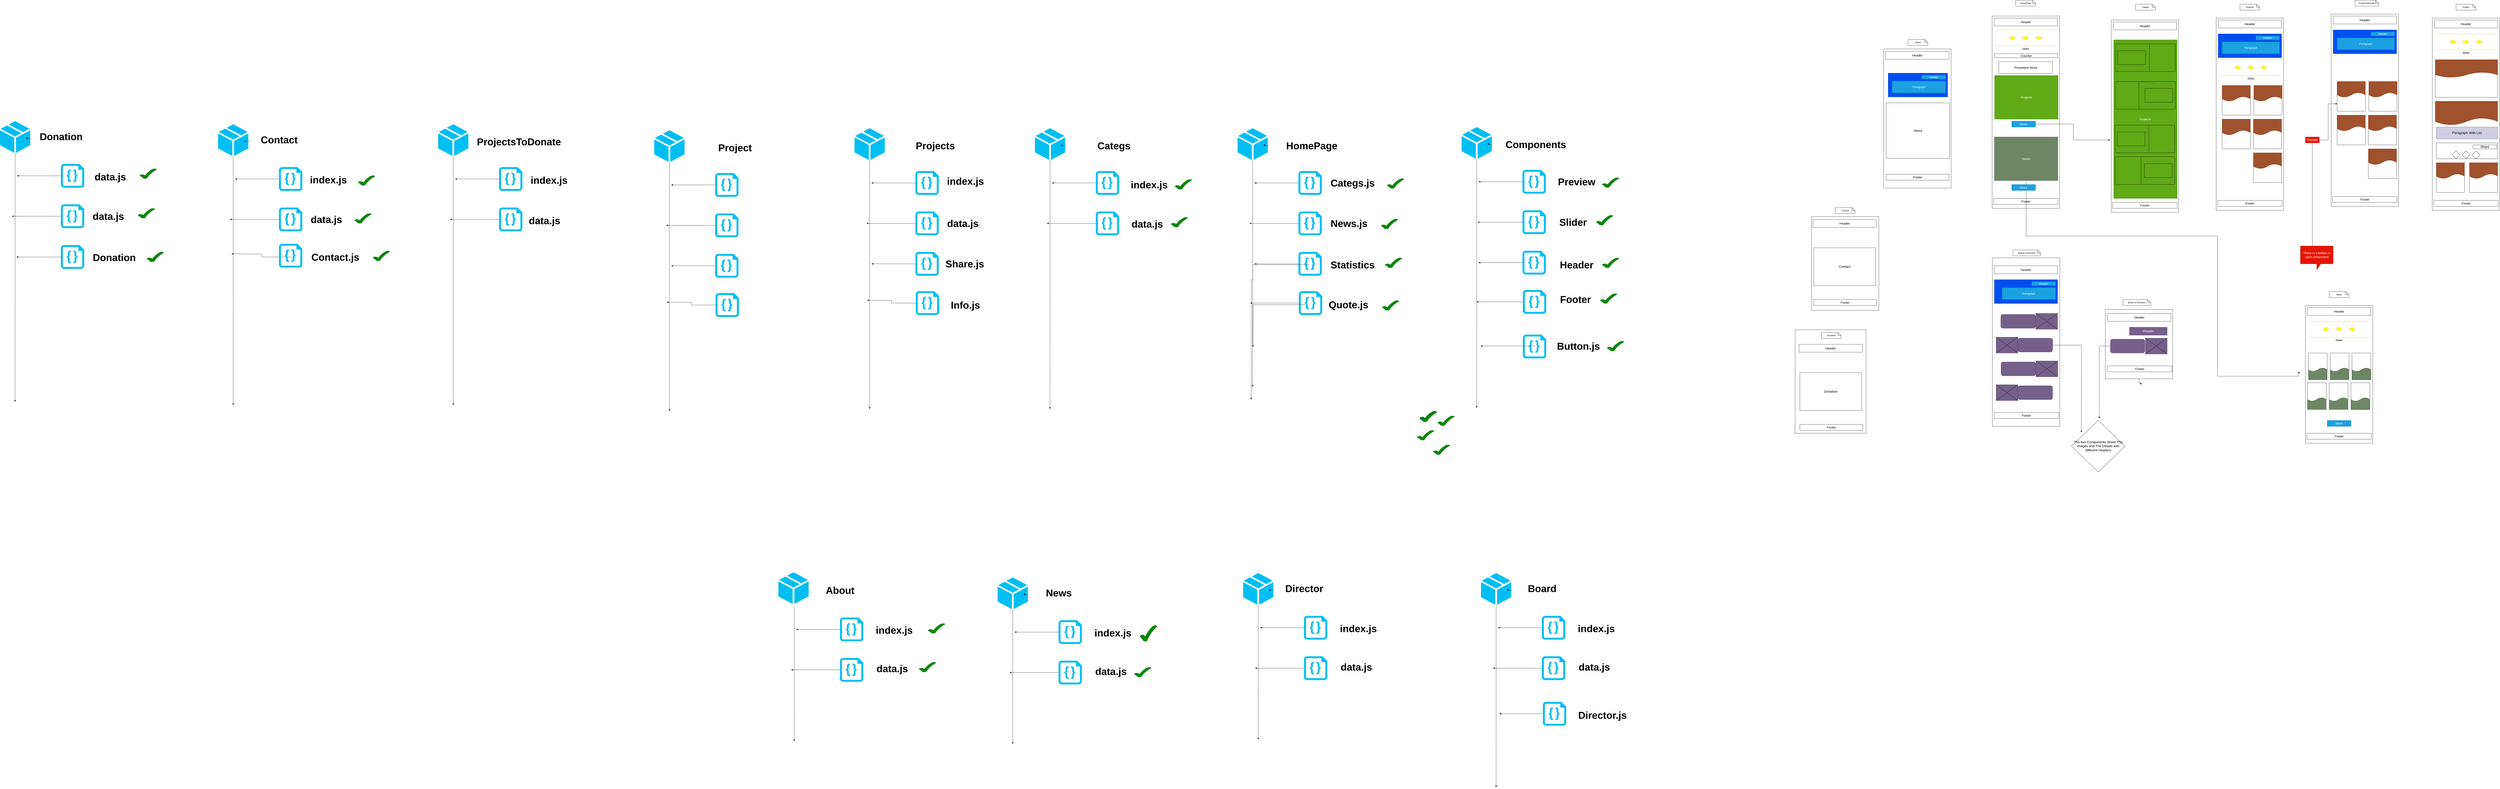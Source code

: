 <mxfile version="20.2.3" type="github">
  <diagram id="3tNO3jkayJGjovwc4Qjn" name="Page-1">
    <mxGraphModel dx="13240" dy="3600" grid="0" gridSize="10" guides="1" tooltips="1" connect="1" arrows="1" fold="1" page="0" pageScale="1" pageWidth="3300" pageHeight="4681" background="none" math="0" shadow="0">
      <root>
        <mxCell id="0" />
        <mxCell id="1" parent="0" />
        <mxCell id="f2MKxU73Fepq0yuGilzE-7" value="" style="rounded=0;whiteSpace=wrap;html=1;fontSize=16;fillColor=none;" parent="1" vertex="1">
          <mxGeometry x="2060" y="460" width="340" height="970" as="geometry" />
        </mxCell>
        <mxCell id="f2MKxU73Fepq0yuGilzE-9" value="Header" style="rounded=0;whiteSpace=wrap;html=1;fontSize=16;fillColor=none;" parent="1" vertex="1">
          <mxGeometry x="2070" y="470" width="320" height="40" as="geometry" />
        </mxCell>
        <mxCell id="f2MKxU73Fepq0yuGilzE-10" value="Footer" style="rounded=0;whiteSpace=wrap;html=1;fontSize=16;fillColor=none;" parent="1" vertex="1">
          <mxGeometry x="2067.5" y="1380" width="325" height="30" as="geometry" />
        </mxCell>
        <mxCell id="f2MKxU73Fepq0yuGilzE-35" value="Counter" style="rounded=0;whiteSpace=wrap;html=1;fontSize=16;fillColor=none;" parent="1" vertex="1">
          <mxGeometry x="2072.5" y="650" width="317.5" height="20" as="geometry" />
        </mxCell>
        <mxCell id="f2MKxU73Fepq0yuGilzE-37" value="Presedent Word" style="rounded=0;whiteSpace=wrap;html=1;fontSize=16;fillColor=none;" parent="1" vertex="1">
          <mxGeometry x="2093.75" y="690" width="270" height="60" as="geometry" />
        </mxCell>
        <mxCell id="f2MKxU73Fepq0yuGilzE-38" value="Projects" style="rounded=0;whiteSpace=wrap;html=1;fontSize=16;fillColor=#60a917;fontColor=#ffffff;strokeColor=#2D7600;" parent="1" vertex="1">
          <mxGeometry x="2072.5" y="760" width="320" height="220" as="geometry" />
        </mxCell>
        <mxCell id="f2MKxU73Fepq0yuGilzE-330" style="edgeStyle=orthogonalEdgeStyle;rounded=0;orthogonalLoop=1;jettySize=auto;html=1;fontSize=17;" parent="1" source="f2MKxU73Fepq0yuGilzE-39" edge="1">
          <mxGeometry relative="1" as="geometry">
            <mxPoint x="3607" y="2253" as="targetPoint" />
            <Array as="points">
              <mxPoint x="2231" y="1570" />
              <mxPoint x="3197" y="1570" />
              <mxPoint x="3197" y="2277" />
            </Array>
          </mxGeometry>
        </mxCell>
        <mxCell id="f2MKxU73Fepq0yuGilzE-39" value="News" style="rounded=0;whiteSpace=wrap;html=1;fontSize=16;fillColor=#6d8764;fontColor=#ffffff;strokeColor=#3A5431;" parent="1" vertex="1">
          <mxGeometry x="2071.25" y="1070" width="320" height="220" as="geometry" />
        </mxCell>
        <mxCell id="f2MKxU73Fepq0yuGilzE-42" value="HomePage" style="shape=note;whiteSpace=wrap;html=1;backgroundOutline=1;darkOpacity=0.05;fontSize=11;fillColor=none;size=16;" parent="1" vertex="1">
          <mxGeometry x="2178.75" y="380" width="100" height="30" as="geometry" />
        </mxCell>
        <mxCell id="f2MKxU73Fepq0yuGilzE-328" style="edgeStyle=orthogonalEdgeStyle;rounded=0;orthogonalLoop=1;jettySize=auto;html=1;entryX=-0.017;entryY=0.624;entryDx=0;entryDy=0;entryPerimeter=0;fontSize=17;" parent="1" source="f2MKxU73Fepq0yuGilzE-44" target="f2MKxU73Fepq0yuGilzE-54" edge="1">
          <mxGeometry relative="1" as="geometry" />
        </mxCell>
        <mxCell id="f2MKxU73Fepq0yuGilzE-44" value="More" style="rounded=0;whiteSpace=wrap;html=1;fontSize=16;fillColor=#1ba1e2;fontColor=#ffffff;strokeColor=#006EAF;" parent="1" vertex="1">
          <mxGeometry x="2158.75" y="990" width="120" height="30" as="geometry" />
        </mxCell>
        <mxCell id="f2MKxU73Fepq0yuGilzE-45" value="More" style="rounded=0;whiteSpace=wrap;html=1;fontSize=16;fillColor=#1ba1e2;fontColor=#ffffff;strokeColor=#006EAF;" parent="1" vertex="1">
          <mxGeometry x="2158.75" y="1310" width="120" height="30" as="geometry" />
        </mxCell>
        <mxCell id="f2MKxU73Fepq0yuGilzE-54" value="" style="rounded=0;whiteSpace=wrap;html=1;fontSize=16;fillColor=none;" parent="1" vertex="1">
          <mxGeometry x="2660.8" y="480" width="340" height="970" as="geometry" />
        </mxCell>
        <mxCell id="f2MKxU73Fepq0yuGilzE-55" value="Header" style="rounded=0;whiteSpace=wrap;html=1;fontSize=16;fillColor=none;" parent="1" vertex="1">
          <mxGeometry x="2670.8" y="490" width="320" height="40" as="geometry" />
        </mxCell>
        <mxCell id="f2MKxU73Fepq0yuGilzE-56" value="Footer" style="rounded=0;whiteSpace=wrap;html=1;fontSize=16;fillColor=none;" parent="1" vertex="1">
          <mxGeometry x="2668.3" y="1400" width="325" height="30" as="geometry" />
        </mxCell>
        <mxCell id="f2MKxU73Fepq0yuGilzE-60" value="Projects" style="rounded=0;whiteSpace=wrap;html=1;fontSize=16;fillColor=#60a917;fontColor=#ffffff;strokeColor=#2D7600;" parent="1" vertex="1">
          <mxGeometry x="2673.3" y="580" width="320" height="800" as="geometry" />
        </mxCell>
        <mxCell id="f2MKxU73Fepq0yuGilzE-71" value="Header" style="rounded=0;whiteSpace=wrap;html=1;fontSize=16;fillColor=none;" parent="1" vertex="1">
          <mxGeometry x="1523" y="638" width="320" height="40" as="geometry" />
        </mxCell>
        <mxCell id="f2MKxU73Fepq0yuGilzE-72" value="Footer" style="rounded=0;whiteSpace=wrap;html=1;fontSize=16;fillColor=none;" parent="1" vertex="1">
          <mxGeometry x="1525.5" y="1258" width="317.5" height="30" as="geometry" />
        </mxCell>
        <mxCell id="f2MKxU73Fepq0yuGilzE-73" value="About" style="rounded=0;whiteSpace=wrap;html=1;fontSize=16;fillColor=none;" parent="1" vertex="1">
          <mxGeometry x="1525.5" y="898" width="320" height="280" as="geometry" />
        </mxCell>
        <mxCell id="f2MKxU73Fepq0yuGilzE-74" value="Categs" style="shape=note;whiteSpace=wrap;html=1;backgroundOutline=1;darkOpacity=0.05;fontSize=11;fillColor=none;size=16;" parent="1" vertex="1">
          <mxGeometry x="2783.3" y="400" width="100" height="30" as="geometry" />
        </mxCell>
        <mxCell id="f2MKxU73Fepq0yuGilzE-75" value="About" style="shape=note;whiteSpace=wrap;html=1;backgroundOutline=1;darkOpacity=0.05;fontSize=11;fillColor=none;size=16;" parent="1" vertex="1">
          <mxGeometry x="1635.5" y="578" width="100" height="30" as="geometry" />
        </mxCell>
        <mxCell id="f2MKxU73Fepq0yuGilzE-76" value="" style="rounded=0;whiteSpace=wrap;html=1;fontSize=16;fillColor=none;" parent="1" vertex="1">
          <mxGeometry x="1513" y="626" width="340" height="702" as="geometry" />
        </mxCell>
        <mxCell id="f2MKxU73Fepq0yuGilzE-77" value="" style="rounded=0;whiteSpace=wrap;html=1;fontSize=16;fillColor=#0050ef;strokeColor=#001DBC;fontColor=#ffffff;" parent="1" vertex="1">
          <mxGeometry x="1535.5" y="748" width="300" height="120" as="geometry" />
        </mxCell>
        <mxCell id="f2MKxU73Fepq0yuGilzE-83" value="" style="edgeStyle=orthogonalEdgeStyle;rounded=0;orthogonalLoop=1;jettySize=auto;html=1;fontSize=14;" parent="1" source="f2MKxU73Fepq0yuGilzE-78" target="f2MKxU73Fepq0yuGilzE-79" edge="1">
          <mxGeometry relative="1" as="geometry" />
        </mxCell>
        <mxCell id="f2MKxU73Fepq0yuGilzE-78" value="Header" style="rounded=0;whiteSpace=wrap;html=1;fontSize=14;fillColor=#1ba1e2;fontColor=#ffffff;strokeColor=#006EAF;" parent="1" vertex="1">
          <mxGeometry x="1705.5" y="758" width="120" height="20" as="geometry" />
        </mxCell>
        <mxCell id="f2MKxU73Fepq0yuGilzE-79" value="Paragraph" style="rounded=0;whiteSpace=wrap;html=1;fontSize=14;fillColor=#1ba1e2;fontColor=#ffffff;strokeColor=#006EAF;" parent="1" vertex="1">
          <mxGeometry x="1555.5" y="788" width="270" height="60" as="geometry" />
        </mxCell>
        <mxCell id="f2MKxU73Fepq0yuGilzE-84" value="" style="rounded=0;whiteSpace=wrap;html=1;fontSize=16;fillColor=#0050ef;strokeColor=#001DBC;fontColor=#ffffff;" parent="1" vertex="1">
          <mxGeometry x="2071.25" y="1790" width="318.75" height="120" as="geometry" />
        </mxCell>
        <mxCell id="f2MKxU73Fepq0yuGilzE-85" value="Header" style="rounded=0;whiteSpace=wrap;html=1;fontSize=14;fillColor=#1ba1e2;fontColor=#ffffff;strokeColor=#006EAF;" parent="1" vertex="1">
          <mxGeometry x="2260" y="1800" width="120" height="20" as="geometry" />
        </mxCell>
        <mxCell id="f2MKxU73Fepq0yuGilzE-86" value="Paragraph" style="rounded=0;whiteSpace=wrap;html=1;fontSize=14;fillColor=#1ba1e2;fontColor=#ffffff;strokeColor=#006EAF;" parent="1" vertex="1">
          <mxGeometry x="2110" y="1830" width="270" height="60" as="geometry" />
        </mxCell>
        <mxCell id="f2MKxU73Fepq0yuGilzE-87" value="" style="rounded=0;whiteSpace=wrap;html=1;fontSize=14;fillColor=none;" parent="1" vertex="1">
          <mxGeometry x="2683.3" y="600" width="300" height="140" as="geometry" />
        </mxCell>
        <mxCell id="f2MKxU73Fepq0yuGilzE-88" value="" style="rounded=0;whiteSpace=wrap;html=1;fontSize=14;fillColor=none;" parent="1" vertex="1">
          <mxGeometry x="2853.3" y="600" width="130" height="140" as="geometry" />
        </mxCell>
        <mxCell id="f2MKxU73Fepq0yuGilzE-89" value="" style="rounded=0;whiteSpace=wrap;html=1;fontSize=14;fillColor=none;" parent="1" vertex="1">
          <mxGeometry x="2693.3" y="635" width="140" height="70" as="geometry" />
        </mxCell>
        <mxCell id="f2MKxU73Fepq0yuGilzE-90" value="" style="rounded=0;whiteSpace=wrap;html=1;fontSize=14;fillColor=none;" parent="1" vertex="1">
          <mxGeometry x="2683.3" y="790" width="300" height="140" as="geometry" />
        </mxCell>
        <mxCell id="f2MKxU73Fepq0yuGilzE-91" value="" style="rounded=0;whiteSpace=wrap;html=1;fontSize=14;fillColor=none;" parent="1" vertex="1">
          <mxGeometry x="2800" y="790" width="183.3" height="140" as="geometry" />
        </mxCell>
        <mxCell id="f2MKxU73Fepq0yuGilzE-92" value="" style="rounded=0;whiteSpace=wrap;html=1;fontSize=14;fillColor=none;" parent="1" vertex="1">
          <mxGeometry x="2830.8" y="825" width="140" height="70" as="geometry" />
        </mxCell>
        <mxCell id="f2MKxU73Fepq0yuGilzE-96" value="" style="rounded=0;whiteSpace=wrap;html=1;fontSize=14;fillColor=none;" parent="1" vertex="1">
          <mxGeometry x="2680.8" y="1010" width="300" height="140" as="geometry" />
        </mxCell>
        <mxCell id="f2MKxU73Fepq0yuGilzE-97" value="" style="rounded=0;whiteSpace=wrap;html=1;fontSize=14;fillColor=none;" parent="1" vertex="1">
          <mxGeometry x="2850.8" y="1010" width="130" height="140" as="geometry" />
        </mxCell>
        <mxCell id="f2MKxU73Fepq0yuGilzE-98" value="" style="rounded=0;whiteSpace=wrap;html=1;fontSize=14;fillColor=none;" parent="1" vertex="1">
          <mxGeometry x="2690.8" y="1045" width="140" height="70" as="geometry" />
        </mxCell>
        <mxCell id="f2MKxU73Fepq0yuGilzE-99" value="" style="rounded=0;whiteSpace=wrap;html=1;fontSize=14;fillColor=none;" parent="1" vertex="1">
          <mxGeometry x="2680.8" y="1170" width="300" height="140" as="geometry" />
        </mxCell>
        <mxCell id="f2MKxU73Fepq0yuGilzE-100" value="" style="rounded=0;whiteSpace=wrap;html=1;fontSize=14;fillColor=none;" parent="1" vertex="1">
          <mxGeometry x="2828.3" y="1205" width="140" height="70" as="geometry" />
        </mxCell>
        <mxCell id="f2MKxU73Fepq0yuGilzE-101" value="" style="rounded=0;whiteSpace=wrap;html=1;fontSize=14;fillColor=none;" parent="1" vertex="1">
          <mxGeometry x="2680.8" y="1170" width="130" height="140" as="geometry" />
        </mxCell>
        <mxCell id="f2MKxU73Fepq0yuGilzE-102" value="" style="rounded=0;whiteSpace=wrap;html=1;fontSize=16;fillColor=none;" parent="1" vertex="1">
          <mxGeometry x="3190" y="470" width="340" height="970" as="geometry" />
        </mxCell>
        <mxCell id="f2MKxU73Fepq0yuGilzE-103" value="Header" style="rounded=0;whiteSpace=wrap;html=1;fontSize=16;fillColor=none;" parent="1" vertex="1">
          <mxGeometry x="3200" y="480" width="320" height="40" as="geometry" />
        </mxCell>
        <mxCell id="f2MKxU73Fepq0yuGilzE-104" value="Footer" style="rounded=0;whiteSpace=wrap;html=1;fontSize=16;fillColor=none;" parent="1" vertex="1">
          <mxGeometry x="3197.5" y="1390" width="325" height="30" as="geometry" />
        </mxCell>
        <mxCell id="f2MKxU73Fepq0yuGilzE-105" value="Projects" style="shape=note;whiteSpace=wrap;html=1;backgroundOutline=1;darkOpacity=0.05;fontSize=11;fillColor=none;size=16;" parent="1" vertex="1">
          <mxGeometry x="3310" y="400" width="100" height="30" as="geometry" />
        </mxCell>
        <mxCell id="f2MKxU73Fepq0yuGilzE-106" value="" style="rounded=0;whiteSpace=wrap;html=1;fontSize=16;fillColor=#0050ef;strokeColor=#001DBC;fontColor=#ffffff;" parent="1" vertex="1">
          <mxGeometry x="3200" y="550" width="320" height="120" as="geometry" />
        </mxCell>
        <mxCell id="f2MKxU73Fepq0yuGilzE-107" value="Header" style="rounded=0;whiteSpace=wrap;html=1;fontSize=14;fillColor=#1ba1e2;fontColor=#ffffff;strokeColor=#006EAF;" parent="1" vertex="1">
          <mxGeometry x="3390" y="560" width="120" height="20" as="geometry" />
        </mxCell>
        <mxCell id="f2MKxU73Fepq0yuGilzE-108" value="Paragraph" style="rounded=0;whiteSpace=wrap;html=1;fontSize=14;fillColor=#1ba1e2;fontColor=#ffffff;strokeColor=#006EAF;" parent="1" vertex="1">
          <mxGeometry x="3220" y="590" width="290" height="60" as="geometry" />
        </mxCell>
        <mxCell id="f2MKxU73Fepq0yuGilzE-114" value="" style="endArrow=none;dashed=1;html=1;rounded=0;fontSize=14;exitX=0;exitY=0;exitDx=0;exitDy=0;" parent="1" source="f2MKxU73Fepq0yuGilzE-91" edge="1">
          <mxGeometry width="50" height="50" relative="1" as="geometry">
            <mxPoint x="2830" y="850" as="sourcePoint" />
            <mxPoint x="2880" y="800" as="targetPoint" />
          </mxGeometry>
        </mxCell>
        <mxCell id="f2MKxU73Fepq0yuGilzE-117" value="" style="rounded=0;whiteSpace=wrap;html=1;fontSize=14;" parent="1" vertex="1">
          <mxGeometry x="3380" y="810" width="142.5" height="150" as="geometry" />
        </mxCell>
        <mxCell id="f2MKxU73Fepq0yuGilzE-118" value="" style="shape=document;whiteSpace=wrap;html=1;boundedLbl=1;fontSize=14;fillColor=#a0522d;strokeColor=#6D1F00;fontColor=#ffffff;" parent="1" vertex="1">
          <mxGeometry x="3380" y="810" width="142.5" height="80" as="geometry" />
        </mxCell>
        <mxCell id="f2MKxU73Fepq0yuGilzE-119" value="Slider" style="verticalLabelPosition=bottom;verticalAlign=top;html=1;shape=mxgraph.flowchart.parallel_mode;pointerEvents=1;fontSize=14;fillColor=default;gradientColor=#ffd966;strokeColor=#d6b656;" parent="1" vertex="1">
          <mxGeometry x="3210" y="680" width="310" height="80" as="geometry" />
        </mxCell>
        <mxCell id="f2MKxU73Fepq0yuGilzE-120" value="Slider" style="verticalLabelPosition=bottom;verticalAlign=top;html=1;shape=mxgraph.flowchart.parallel_mode;pointerEvents=1;fontSize=14;fillColor=default;gradientColor=#ffd966;strokeColor=#d6b656;" parent="1" vertex="1">
          <mxGeometry x="2073.75" y="530" width="310" height="80" as="geometry" />
        </mxCell>
        <mxCell id="f2MKxU73Fepq0yuGilzE-124" value="" style="rounded=0;whiteSpace=wrap;html=1;fontSize=14;" parent="1" vertex="1">
          <mxGeometry x="3220" y="810" width="142.5" height="150" as="geometry" />
        </mxCell>
        <mxCell id="f2MKxU73Fepq0yuGilzE-125" value="" style="shape=document;whiteSpace=wrap;html=1;boundedLbl=1;fontSize=14;fillColor=#a0522d;strokeColor=#6D1F00;fontColor=#ffffff;" parent="1" vertex="1">
          <mxGeometry x="3220" y="810" width="142.5" height="80" as="geometry" />
        </mxCell>
        <mxCell id="f2MKxU73Fepq0yuGilzE-126" value="" style="rounded=0;whiteSpace=wrap;html=1;fontSize=14;" parent="1" vertex="1">
          <mxGeometry x="3377.5" y="980" width="142.5" height="150" as="geometry" />
        </mxCell>
        <mxCell id="f2MKxU73Fepq0yuGilzE-127" value="" style="shape=document;whiteSpace=wrap;html=1;boundedLbl=1;fontSize=14;fillColor=#a0522d;strokeColor=#6D1F00;fontColor=#ffffff;" parent="1" vertex="1">
          <mxGeometry x="3377.5" y="980" width="142.5" height="80" as="geometry" />
        </mxCell>
        <mxCell id="f2MKxU73Fepq0yuGilzE-128" value="" style="rounded=0;whiteSpace=wrap;html=1;fontSize=14;" parent="1" vertex="1">
          <mxGeometry x="3220" y="980" width="142.5" height="150" as="geometry" />
        </mxCell>
        <mxCell id="f2MKxU73Fepq0yuGilzE-129" value="" style="shape=document;whiteSpace=wrap;html=1;boundedLbl=1;fontSize=14;fillColor=#a0522d;strokeColor=#6D1F00;fontColor=#ffffff;" parent="1" vertex="1">
          <mxGeometry x="3220" y="980" width="142.5" height="80" as="geometry" />
        </mxCell>
        <mxCell id="f2MKxU73Fepq0yuGilzE-131" value="" style="rounded=0;whiteSpace=wrap;html=1;fontSize=14;" parent="1" vertex="1">
          <mxGeometry x="3377.5" y="1150" width="142.5" height="150" as="geometry" />
        </mxCell>
        <mxCell id="f2MKxU73Fepq0yuGilzE-132" value="" style="shape=document;whiteSpace=wrap;html=1;boundedLbl=1;fontSize=14;fillColor=#a0522d;strokeColor=#6D1F00;fontColor=#ffffff;" parent="1" vertex="1">
          <mxGeometry x="3377.5" y="1150" width="142.5" height="80" as="geometry" />
        </mxCell>
        <mxCell id="f2MKxU73Fepq0yuGilzE-151" value="" style="rounded=0;whiteSpace=wrap;html=1;fontSize=16;fillColor=none;" parent="1" vertex="1">
          <mxGeometry x="4280" y="470" width="340" height="970" as="geometry" />
        </mxCell>
        <mxCell id="f2MKxU73Fepq0yuGilzE-152" value="Header" style="rounded=0;whiteSpace=wrap;html=1;fontSize=16;fillColor=none;" parent="1" vertex="1">
          <mxGeometry x="4290" y="480" width="320" height="40" as="geometry" />
        </mxCell>
        <mxCell id="f2MKxU73Fepq0yuGilzE-153" value="Footer" style="rounded=0;whiteSpace=wrap;html=1;fontSize=16;fillColor=none;" parent="1" vertex="1">
          <mxGeometry x="4287.5" y="1390" width="325" height="30" as="geometry" />
        </mxCell>
        <mxCell id="f2MKxU73Fepq0yuGilzE-154" value="Project" style="shape=note;whiteSpace=wrap;html=1;backgroundOutline=1;darkOpacity=0.05;fontSize=11;fillColor=none;size=16;" parent="1" vertex="1">
          <mxGeometry x="4400" y="400" width="100" height="30" as="geometry" />
        </mxCell>
        <mxCell id="f2MKxU73Fepq0yuGilzE-158" value="" style="rounded=0;whiteSpace=wrap;html=1;fontSize=14;" parent="1" vertex="1">
          <mxGeometry x="4295" y="680" width="315" height="190" as="geometry" />
        </mxCell>
        <mxCell id="f2MKxU73Fepq0yuGilzE-159" value="" style="shape=document;whiteSpace=wrap;html=1;boundedLbl=1;fontSize=14;fillColor=#a0522d;strokeColor=#6D1F00;fontColor=#ffffff;" parent="1" vertex="1">
          <mxGeometry x="4295" y="680" width="315" height="90" as="geometry" />
        </mxCell>
        <mxCell id="f2MKxU73Fepq0yuGilzE-160" value="Slider" style="verticalLabelPosition=bottom;verticalAlign=top;html=1;shape=mxgraph.flowchart.parallel_mode;pointerEvents=1;fontSize=14;fillColor=default;gradientColor=#ffd966;strokeColor=#d6b656;" parent="1" vertex="1">
          <mxGeometry x="4295" y="550" width="310" height="80" as="geometry" />
        </mxCell>
        <mxCell id="f2MKxU73Fepq0yuGilzE-169" value="" style="shape=document;whiteSpace=wrap;html=1;boundedLbl=1;fontSize=14;fillColor=#a0522d;strokeColor=#6D1F00;fontColor=#ffffff;" parent="1" vertex="1">
          <mxGeometry x="4295" y="890" width="315" height="120" as="geometry" />
        </mxCell>
        <mxCell id="f2MKxU73Fepq0yuGilzE-170" value="Paragraph With List" style="rounded=0;whiteSpace=wrap;html=1;fontSize=17;fillColor=#d0cee2;strokeColor=#56517e;" parent="1" vertex="1">
          <mxGeometry x="4300" y="1020" width="310" height="60" as="geometry" />
        </mxCell>
        <mxCell id="f2MKxU73Fepq0yuGilzE-171" value="" style="rounded=0;whiteSpace=wrap;html=1;fontSize=17;fillColor=none;" parent="1" vertex="1">
          <mxGeometry x="4300" y="1100" width="310" height="80" as="geometry" />
        </mxCell>
        <mxCell id="f2MKxU73Fepq0yuGilzE-172" value="Share" style="rounded=0;whiteSpace=wrap;html=1;fontSize=17;fillColor=none;" parent="1" vertex="1">
          <mxGeometry x="4485" y="1110" width="120" height="20" as="geometry" />
        </mxCell>
        <mxCell id="f2MKxU73Fepq0yuGilzE-173" value="" style="rhombus;whiteSpace=wrap;html=1;fontSize=17;fillColor=none;" parent="1" vertex="1">
          <mxGeometry x="4480" y="1140" width="40" height="40" as="geometry" />
        </mxCell>
        <mxCell id="f2MKxU73Fepq0yuGilzE-174" value="" style="rhombus;whiteSpace=wrap;html=1;fontSize=17;fillColor=none;" parent="1" vertex="1">
          <mxGeometry x="4430" y="1140" width="40" height="40" as="geometry" />
        </mxCell>
        <mxCell id="f2MKxU73Fepq0yuGilzE-175" value="" style="rhombus;whiteSpace=wrap;html=1;fontSize=17;fillColor=none;" parent="1" vertex="1">
          <mxGeometry x="4380" y="1140" width="40" height="40" as="geometry" />
        </mxCell>
        <mxCell id="f2MKxU73Fepq0yuGilzE-181" value="" style="rounded=0;whiteSpace=wrap;html=1;fontSize=14;" parent="1" vertex="1">
          <mxGeometry x="4467.5" y="1200" width="142.5" height="150" as="geometry" />
        </mxCell>
        <mxCell id="f2MKxU73Fepq0yuGilzE-182" value="" style="shape=document;whiteSpace=wrap;html=1;boundedLbl=1;fontSize=14;fillColor=#a0522d;strokeColor=#6D1F00;fontColor=#ffffff;" parent="1" vertex="1">
          <mxGeometry x="4467.5" y="1200" width="142.5" height="80" as="geometry" />
        </mxCell>
        <mxCell id="f2MKxU73Fepq0yuGilzE-183" value="" style="rounded=0;whiteSpace=wrap;html=1;fontSize=14;" parent="1" vertex="1">
          <mxGeometry x="4300" y="1200" width="142.5" height="150" as="geometry" />
        </mxCell>
        <mxCell id="f2MKxU73Fepq0yuGilzE-184" value="" style="shape=document;whiteSpace=wrap;html=1;boundedLbl=1;fontSize=14;fillColor=#a0522d;strokeColor=#6D1F00;fontColor=#ffffff;" parent="1" vertex="1">
          <mxGeometry x="4300" y="1200" width="142.5" height="80" as="geometry" />
        </mxCell>
        <mxCell id="f2MKxU73Fepq0yuGilzE-185" value="" style="rounded=0;whiteSpace=wrap;html=1;fontSize=16;fillColor=none;" parent="1" vertex="1">
          <mxGeometry x="3770" y="450" width="340" height="970" as="geometry" />
        </mxCell>
        <mxCell id="f2MKxU73Fepq0yuGilzE-186" value="Header" style="rounded=0;whiteSpace=wrap;html=1;fontSize=16;fillColor=none;" parent="1" vertex="1">
          <mxGeometry x="3780" y="460" width="320" height="40" as="geometry" />
        </mxCell>
        <mxCell id="f2MKxU73Fepq0yuGilzE-187" value="Footer" style="rounded=0;whiteSpace=wrap;html=1;fontSize=16;fillColor=none;" parent="1" vertex="1">
          <mxGeometry x="3777.5" y="1370" width="325" height="30" as="geometry" />
        </mxCell>
        <mxCell id="f2MKxU73Fepq0yuGilzE-188" value="ProjectToDonate" style="shape=note;whiteSpace=wrap;html=1;backgroundOutline=1;darkOpacity=0.05;fontSize=11;fillColor=none;size=16;" parent="1" vertex="1">
          <mxGeometry x="3890" y="380" width="120" height="30" as="geometry" />
        </mxCell>
        <mxCell id="f2MKxU73Fepq0yuGilzE-189" value="" style="rounded=0;whiteSpace=wrap;html=1;fontSize=16;fillColor=#0050ef;strokeColor=#001DBC;fontColor=#ffffff;" parent="1" vertex="1">
          <mxGeometry x="3780" y="530" width="320" height="120" as="geometry" />
        </mxCell>
        <mxCell id="f2MKxU73Fepq0yuGilzE-190" value="Header" style="rounded=0;whiteSpace=wrap;html=1;fontSize=14;fillColor=#1ba1e2;fontColor=#ffffff;strokeColor=#006EAF;" parent="1" vertex="1">
          <mxGeometry x="3970" y="540" width="120" height="20" as="geometry" />
        </mxCell>
        <mxCell id="f2MKxU73Fepq0yuGilzE-191" value="Paragraph" style="rounded=0;whiteSpace=wrap;html=1;fontSize=14;fillColor=#1ba1e2;fontColor=#ffffff;strokeColor=#006EAF;" parent="1" vertex="1">
          <mxGeometry x="3800" y="570" width="290" height="60" as="geometry" />
        </mxCell>
        <mxCell id="f2MKxU73Fepq0yuGilzE-192" value="" style="rounded=0;whiteSpace=wrap;html=1;fontSize=14;" parent="1" vertex="1">
          <mxGeometry x="3960" y="790" width="142.5" height="150" as="geometry" />
        </mxCell>
        <mxCell id="f2MKxU73Fepq0yuGilzE-193" value="" style="shape=document;whiteSpace=wrap;html=1;boundedLbl=1;fontSize=14;fillColor=#a0522d;strokeColor=#6D1F00;fontColor=#ffffff;" parent="1" vertex="1">
          <mxGeometry x="3960" y="790" width="142.5" height="80" as="geometry" />
        </mxCell>
        <mxCell id="f2MKxU73Fepq0yuGilzE-195" value="" style="rounded=0;whiteSpace=wrap;html=1;fontSize=14;" parent="1" vertex="1">
          <mxGeometry x="3800" y="790" width="142.5" height="150" as="geometry" />
        </mxCell>
        <mxCell id="f2MKxU73Fepq0yuGilzE-196" value="" style="shape=document;whiteSpace=wrap;html=1;boundedLbl=1;fontSize=14;fillColor=#a0522d;strokeColor=#6D1F00;fontColor=#ffffff;" parent="1" vertex="1">
          <mxGeometry x="3800" y="790" width="142.5" height="80" as="geometry" />
        </mxCell>
        <mxCell id="f2MKxU73Fepq0yuGilzE-197" value="" style="rounded=0;whiteSpace=wrap;html=1;fontSize=14;" parent="1" vertex="1">
          <mxGeometry x="3957.5" y="960" width="142.5" height="150" as="geometry" />
        </mxCell>
        <mxCell id="f2MKxU73Fepq0yuGilzE-198" value="" style="shape=document;whiteSpace=wrap;html=1;boundedLbl=1;fontSize=14;fillColor=#a0522d;strokeColor=#6D1F00;fontColor=#ffffff;" parent="1" vertex="1">
          <mxGeometry x="3957.5" y="960" width="142.5" height="80" as="geometry" />
        </mxCell>
        <mxCell id="f2MKxU73Fepq0yuGilzE-199" value="" style="rounded=0;whiteSpace=wrap;html=1;fontSize=14;" parent="1" vertex="1">
          <mxGeometry x="3800" y="960" width="142.5" height="150" as="geometry" />
        </mxCell>
        <mxCell id="f2MKxU73Fepq0yuGilzE-200" value="" style="shape=document;whiteSpace=wrap;html=1;boundedLbl=1;fontSize=14;fillColor=#a0522d;strokeColor=#6D1F00;fontColor=#ffffff;" parent="1" vertex="1">
          <mxGeometry x="3800" y="960" width="142.5" height="80" as="geometry" />
        </mxCell>
        <mxCell id="f2MKxU73Fepq0yuGilzE-201" value="" style="rounded=0;whiteSpace=wrap;html=1;fontSize=14;" parent="1" vertex="1">
          <mxGeometry x="3957.5" y="1130" width="142.5" height="150" as="geometry" />
        </mxCell>
        <mxCell id="f2MKxU73Fepq0yuGilzE-202" value="" style="shape=document;whiteSpace=wrap;html=1;boundedLbl=1;fontSize=14;fillColor=#a0522d;strokeColor=#6D1F00;fontColor=#ffffff;" parent="1" vertex="1">
          <mxGeometry x="3957.5" y="1130" width="142.5" height="80" as="geometry" />
        </mxCell>
        <mxCell id="f2MKxU73Fepq0yuGilzE-213" style="edgeStyle=orthogonalEdgeStyle;rounded=0;orthogonalLoop=1;jettySize=auto;html=1;entryX=0;entryY=0.75;entryDx=0;entryDy=0;fontSize=17;" parent="1" source="f2MKxU73Fepq0yuGilzE-212" target="f2MKxU73Fepq0yuGilzE-195" edge="1">
          <mxGeometry relative="1" as="geometry" />
        </mxCell>
        <mxCell id="f2MKxU73Fepq0yuGilzE-214" style="edgeStyle=orthogonalEdgeStyle;rounded=0;orthogonalLoop=1;jettySize=auto;html=1;fontSize=17;" parent="1" source="f2MKxU73Fepq0yuGilzE-212" edge="1">
          <mxGeometry relative="1" as="geometry">
            <mxPoint x="3675" y="1650" as="targetPoint" />
          </mxGeometry>
        </mxCell>
        <mxCell id="f2MKxU73Fepq0yuGilzE-212" value="Donate" style="rounded=0;whiteSpace=wrap;html=1;fontSize=17;fillColor=#e51400;strokeColor=#B20000;fontColor=#ffffff;" parent="1" vertex="1">
          <mxGeometry x="3640" y="1070" width="70" height="30" as="geometry" />
        </mxCell>
        <mxCell id="f2MKxU73Fepq0yuGilzE-215" value="There is a botton in each component" style="shape=callout;whiteSpace=wrap;html=1;perimeter=calloutPerimeter;fontSize=16;fillColor=#e51400;fontColor=#ffffff;strokeColor=#B20000;" parent="1" vertex="1">
          <mxGeometry x="3615" y="1620" width="165" height="120" as="geometry" />
        </mxCell>
        <mxCell id="f2MKxU73Fepq0yuGilzE-217" value="Header" style="rounded=0;whiteSpace=wrap;html=1;fontSize=16;fillColor=none;" parent="1" vertex="1">
          <mxGeometry x="2070" y="1720" width="320" height="40" as="geometry" />
        </mxCell>
        <mxCell id="f2MKxU73Fepq0yuGilzE-219" value="&lt;span class=&quot;VIiyi&quot; lang=&quot;en&quot;&gt;&lt;span data-number-of-phrases=&quot;1&quot; data-phrase-index=&quot;0&quot; data-language-to-translate-into=&quot;ar&quot; data-language-for-alternatives=&quot;en&quot; class=&quot;JLqJ4b ChMk0b&quot;&gt;&lt;span class=&quot;Q4iAWc&quot;&gt;Board of Directors&lt;/span&gt;&lt;/span&gt;&lt;/span&gt;" style="shape=note;whiteSpace=wrap;html=1;backgroundOutline=1;darkOpacity=0.05;fontSize=11;fillColor=none;size=16;" parent="1" vertex="1">
          <mxGeometry x="2165" y="1640" width="140" height="30" as="geometry" />
        </mxCell>
        <mxCell id="f2MKxU73Fepq0yuGilzE-234" value="" style="rounded=0;whiteSpace=wrap;html=1;fontSize=16;fillColor=none;" parent="1" vertex="1">
          <mxGeometry x="2061.25" y="1680" width="340" height="850" as="geometry" />
        </mxCell>
        <mxCell id="f2MKxU73Fepq0yuGilzE-235" value="" style="rounded=0;whiteSpace=wrap;html=1;fontSize=17;fillColor=#76608a;fontColor=#ffffff;strokeColor=#432D57;" parent="1" vertex="1">
          <mxGeometry x="2280" y="1960" width="110" height="80" as="geometry" />
        </mxCell>
        <mxCell id="f2MKxU73Fepq0yuGilzE-236" value="" style="endArrow=none;html=1;rounded=0;fontSize=17;exitX=0;exitY=1;exitDx=0;exitDy=0;entryX=1;entryY=0;entryDx=0;entryDy=0;" parent="1" source="f2MKxU73Fepq0yuGilzE-235" target="f2MKxU73Fepq0yuGilzE-235" edge="1">
          <mxGeometry width="50" height="50" relative="1" as="geometry">
            <mxPoint x="2340" y="2020" as="sourcePoint" />
            <mxPoint x="2390" y="1970" as="targetPoint" />
          </mxGeometry>
        </mxCell>
        <mxCell id="f2MKxU73Fepq0yuGilzE-237" value="" style="endArrow=none;html=1;rounded=0;fontSize=17;exitX=1;exitY=1;exitDx=0;exitDy=0;entryX=0;entryY=0;entryDx=0;entryDy=0;" parent="1" source="f2MKxU73Fepq0yuGilzE-235" target="f2MKxU73Fepq0yuGilzE-235" edge="1">
          <mxGeometry width="50" height="50" relative="1" as="geometry">
            <mxPoint x="2350" y="2010" as="sourcePoint" />
            <mxPoint x="2310" y="1970" as="targetPoint" />
          </mxGeometry>
        </mxCell>
        <mxCell id="f2MKxU73Fepq0yuGilzE-238" value="" style="rounded=1;whiteSpace=wrap;html=1;fontSize=17;fillColor=#76608a;fontColor=#ffffff;strokeColor=#432D57;" parent="1" vertex="1">
          <mxGeometry x="2103.75" y="1965" width="175" height="70" as="geometry" />
        </mxCell>
        <mxCell id="f2MKxU73Fepq0yuGilzE-240" value="" style="rounded=0;whiteSpace=wrap;html=1;fontSize=17;fillColor=#76608a;fontColor=#ffffff;strokeColor=#432D57;" parent="1" vertex="1">
          <mxGeometry x="2080" y="2080" width="110" height="80" as="geometry" />
        </mxCell>
        <mxCell id="f2MKxU73Fepq0yuGilzE-241" value="" style="endArrow=none;html=1;rounded=0;fontSize=17;exitX=0;exitY=1;exitDx=0;exitDy=0;entryX=1;entryY=0;entryDx=0;entryDy=0;" parent="1" source="f2MKxU73Fepq0yuGilzE-240" target="f2MKxU73Fepq0yuGilzE-240" edge="1">
          <mxGeometry width="50" height="50" relative="1" as="geometry">
            <mxPoint x="2140" y="2140" as="sourcePoint" />
            <mxPoint x="2190" y="2090" as="targetPoint" />
          </mxGeometry>
        </mxCell>
        <mxCell id="f2MKxU73Fepq0yuGilzE-242" value="" style="endArrow=none;html=1;rounded=0;fontSize=17;exitX=1;exitY=1;exitDx=0;exitDy=0;entryX=0;entryY=0;entryDx=0;entryDy=0;" parent="1" source="f2MKxU73Fepq0yuGilzE-240" target="f2MKxU73Fepq0yuGilzE-240" edge="1">
          <mxGeometry width="50" height="50" relative="1" as="geometry">
            <mxPoint x="2150" y="2130" as="sourcePoint" />
            <mxPoint x="2110" y="2090" as="targetPoint" />
          </mxGeometry>
        </mxCell>
        <mxCell id="f2MKxU73Fepq0yuGilzE-281" style="edgeStyle=orthogonalEdgeStyle;rounded=0;orthogonalLoop=1;jettySize=auto;html=1;fontSize=17;" parent="1" source="f2MKxU73Fepq0yuGilzE-243" edge="1">
          <mxGeometry relative="1" as="geometry">
            <mxPoint x="2510" y="2560" as="targetPoint" />
          </mxGeometry>
        </mxCell>
        <mxCell id="f2MKxU73Fepq0yuGilzE-243" value="" style="rounded=1;whiteSpace=wrap;html=1;fontSize=17;fillColor=#76608a;fontColor=#ffffff;strokeColor=#432D57;" parent="1" vertex="1">
          <mxGeometry x="2190" y="2085" width="175" height="70" as="geometry" />
        </mxCell>
        <mxCell id="f2MKxU73Fepq0yuGilzE-244" value="" style="rounded=0;whiteSpace=wrap;html=1;fontSize=17;fillColor=#76608a;fontColor=#ffffff;strokeColor=#432D57;" parent="1" vertex="1">
          <mxGeometry x="2281.25" y="2200" width="110" height="80" as="geometry" />
        </mxCell>
        <mxCell id="f2MKxU73Fepq0yuGilzE-245" value="" style="endArrow=none;html=1;rounded=0;fontSize=17;exitX=0;exitY=1;exitDx=0;exitDy=0;entryX=1;entryY=0;entryDx=0;entryDy=0;" parent="1" source="f2MKxU73Fepq0yuGilzE-244" target="f2MKxU73Fepq0yuGilzE-244" edge="1">
          <mxGeometry width="50" height="50" relative="1" as="geometry">
            <mxPoint x="2341.25" y="2260" as="sourcePoint" />
            <mxPoint x="2391.25" y="2210" as="targetPoint" />
          </mxGeometry>
        </mxCell>
        <mxCell id="f2MKxU73Fepq0yuGilzE-246" value="" style="endArrow=none;html=1;rounded=0;fontSize=17;exitX=1;exitY=1;exitDx=0;exitDy=0;entryX=0;entryY=0;entryDx=0;entryDy=0;" parent="1" source="f2MKxU73Fepq0yuGilzE-244" target="f2MKxU73Fepq0yuGilzE-244" edge="1">
          <mxGeometry width="50" height="50" relative="1" as="geometry">
            <mxPoint x="2351.25" y="2250" as="sourcePoint" />
            <mxPoint x="2311.25" y="2210" as="targetPoint" />
          </mxGeometry>
        </mxCell>
        <mxCell id="f2MKxU73Fepq0yuGilzE-247" value="" style="rounded=1;whiteSpace=wrap;html=1;fontSize=17;fillColor=#76608a;fontColor=#ffffff;strokeColor=#432D57;" parent="1" vertex="1">
          <mxGeometry x="2105" y="2205" width="175" height="70" as="geometry" />
        </mxCell>
        <mxCell id="f2MKxU73Fepq0yuGilzE-248" value="" style="rounded=0;whiteSpace=wrap;html=1;fontSize=17;fillColor=#76608a;fontColor=#ffffff;strokeColor=#432D57;" parent="1" vertex="1">
          <mxGeometry x="2080" y="2320" width="110" height="80" as="geometry" />
        </mxCell>
        <mxCell id="f2MKxU73Fepq0yuGilzE-249" value="" style="endArrow=none;html=1;rounded=0;fontSize=17;exitX=0;exitY=1;exitDx=0;exitDy=0;entryX=1;entryY=0;entryDx=0;entryDy=0;" parent="1" source="f2MKxU73Fepq0yuGilzE-248" target="f2MKxU73Fepq0yuGilzE-248" edge="1">
          <mxGeometry width="50" height="50" relative="1" as="geometry">
            <mxPoint x="2140" y="2380" as="sourcePoint" />
            <mxPoint x="2190" y="2330" as="targetPoint" />
          </mxGeometry>
        </mxCell>
        <mxCell id="f2MKxU73Fepq0yuGilzE-250" value="" style="endArrow=none;html=1;rounded=0;fontSize=17;exitX=1;exitY=1;exitDx=0;exitDy=0;entryX=0;entryY=0;entryDx=0;entryDy=0;" parent="1" source="f2MKxU73Fepq0yuGilzE-248" target="f2MKxU73Fepq0yuGilzE-248" edge="1">
          <mxGeometry width="50" height="50" relative="1" as="geometry">
            <mxPoint x="2150" y="2370" as="sourcePoint" />
            <mxPoint x="2110" y="2330" as="targetPoint" />
          </mxGeometry>
        </mxCell>
        <mxCell id="f2MKxU73Fepq0yuGilzE-251" value="" style="rounded=1;whiteSpace=wrap;html=1;fontSize=17;fillColor=#76608a;fontColor=#ffffff;strokeColor=#432D57;" parent="1" vertex="1">
          <mxGeometry x="2190" y="2325" width="175" height="70" as="geometry" />
        </mxCell>
        <mxCell id="f2MKxU73Fepq0yuGilzE-252" value="Footer" style="rounded=0;whiteSpace=wrap;html=1;fontSize=16;fillColor=none;" parent="1" vertex="1">
          <mxGeometry x="2071.25" y="2460" width="325" height="30" as="geometry" />
        </mxCell>
        <mxCell id="f2MKxU73Fepq0yuGilzE-256" value="Header" style="rounded=0;whiteSpace=wrap;html=1;fontSize=16;fillColor=none;" parent="1" vertex="1">
          <mxGeometry x="2642.05" y="1960" width="320" height="40" as="geometry" />
        </mxCell>
        <mxCell id="f2MKxU73Fepq0yuGilzE-257" value="&lt;span class=&quot;VIiyi&quot; lang=&quot;en&quot;&gt;&lt;span data-number-of-phrases=&quot;1&quot; data-phrase-index=&quot;0&quot; data-language-to-translate-into=&quot;ar&quot; data-language-for-alternatives=&quot;en&quot; class=&quot;JLqJ4b ChMk0b&quot;&gt;&lt;span class=&quot;Q4iAWc&quot;&gt;Board of Directors&lt;/span&gt;&lt;/span&gt;&lt;/span&gt;" style="shape=note;whiteSpace=wrap;html=1;backgroundOutline=1;darkOpacity=0.05;fontSize=11;fillColor=none;size=16;" parent="1" vertex="1">
          <mxGeometry x="2720" y="1890" width="140" height="30" as="geometry" />
        </mxCell>
        <mxCell id="f2MKxU73Fepq0yuGilzE-276" style="edgeStyle=orthogonalEdgeStyle;rounded=0;orthogonalLoop=1;jettySize=auto;html=1;fontSize=17;" parent="1" source="f2MKxU73Fepq0yuGilzE-258" edge="1">
          <mxGeometry relative="1" as="geometry">
            <mxPoint x="2810" y="2320" as="targetPoint" />
          </mxGeometry>
        </mxCell>
        <mxCell id="f2MKxU73Fepq0yuGilzE-258" value="" style="rounded=0;whiteSpace=wrap;html=1;fontSize=16;fillColor=none;" parent="1" vertex="1">
          <mxGeometry x="2630.8" y="1940" width="340" height="350" as="geometry" />
        </mxCell>
        <mxCell id="f2MKxU73Fepq0yuGilzE-259" value="" style="rounded=0;whiteSpace=wrap;html=1;fontSize=17;fillColor=#76608a;fontColor=#ffffff;strokeColor=#432D57;" parent="1" vertex="1">
          <mxGeometry x="2832.68" y="2085" width="110" height="80" as="geometry" />
        </mxCell>
        <mxCell id="f2MKxU73Fepq0yuGilzE-260" value="" style="endArrow=none;html=1;rounded=0;fontSize=17;exitX=0;exitY=1;exitDx=0;exitDy=0;entryX=1;entryY=0;entryDx=0;entryDy=0;" parent="1" source="f2MKxU73Fepq0yuGilzE-259" target="f2MKxU73Fepq0yuGilzE-259" edge="1">
          <mxGeometry width="50" height="50" relative="1" as="geometry">
            <mxPoint x="2909.55" y="2290" as="sourcePoint" />
            <mxPoint x="2959.55" y="2240" as="targetPoint" />
          </mxGeometry>
        </mxCell>
        <mxCell id="f2MKxU73Fepq0yuGilzE-261" value="" style="endArrow=none;html=1;rounded=0;fontSize=17;exitX=1;exitY=1;exitDx=0;exitDy=0;entryX=0;entryY=0;entryDx=0;entryDy=0;" parent="1" source="f2MKxU73Fepq0yuGilzE-259" target="f2MKxU73Fepq0yuGilzE-259" edge="1">
          <mxGeometry width="50" height="50" relative="1" as="geometry">
            <mxPoint x="2919.55" y="2280" as="sourcePoint" />
            <mxPoint x="2879.55" y="2240" as="targetPoint" />
          </mxGeometry>
        </mxCell>
        <mxCell id="f2MKxU73Fepq0yuGilzE-283" style="edgeStyle=orthogonalEdgeStyle;rounded=0;orthogonalLoop=1;jettySize=auto;html=1;fontSize=17;" parent="1" source="f2MKxU73Fepq0yuGilzE-262" edge="1">
          <mxGeometry relative="1" as="geometry">
            <mxPoint x="2600" y="2490" as="targetPoint" />
          </mxGeometry>
        </mxCell>
        <mxCell id="f2MKxU73Fepq0yuGilzE-262" value="" style="rounded=1;whiteSpace=wrap;html=1;fontSize=17;fillColor=#76608a;fontColor=#ffffff;strokeColor=#432D57;" parent="1" vertex="1">
          <mxGeometry x="2656.43" y="2090" width="173.57" height="70" as="geometry" />
        </mxCell>
        <mxCell id="f2MKxU73Fepq0yuGilzE-275" value="Footer" style="rounded=0;whiteSpace=wrap;html=1;fontSize=16;fillColor=none;" parent="1" vertex="1">
          <mxGeometry x="2642.05" y="2225" width="325" height="30" as="geometry" />
        </mxCell>
        <mxCell id="f2MKxU73Fepq0yuGilzE-277" value="Header" style="rounded=0;whiteSpace=wrap;html=1;fontSize=17;fillColor=#76608a;fontColor=#ffffff;strokeColor=#432D57;" parent="1" vertex="1">
          <mxGeometry x="2752.68" y="2030" width="190" height="40" as="geometry" />
        </mxCell>
        <mxCell id="f2MKxU73Fepq0yuGilzE-284" value="The two Components Share The Images and The Details with different Headers " style="rhombus;whiteSpace=wrap;html=1;fontSize=17;fillColor=none;gradientColor=#EA1A13;" parent="1" vertex="1">
          <mxGeometry x="2460" y="2500" width="270" height="260" as="geometry" />
        </mxCell>
        <mxCell id="f2MKxU73Fepq0yuGilzE-285" value="" style="rounded=0;whiteSpace=wrap;html=1;fontSize=16;fillColor=none;" parent="1" vertex="1">
          <mxGeometry x="3640" y="1920" width="340" height="695" as="geometry" />
        </mxCell>
        <mxCell id="f2MKxU73Fepq0yuGilzE-286" value="Header" style="rounded=0;whiteSpace=wrap;html=1;fontSize=16;fillColor=none;" parent="1" vertex="1">
          <mxGeometry x="3650" y="1930" width="320" height="40" as="geometry" />
        </mxCell>
        <mxCell id="f2MKxU73Fepq0yuGilzE-287" value="Footer" style="rounded=0;whiteSpace=wrap;html=1;fontSize=16;fillColor=none;" parent="1" vertex="1">
          <mxGeometry x="3647.5" y="2565" width="325" height="30" as="geometry" />
        </mxCell>
        <mxCell id="f2MKxU73Fepq0yuGilzE-288" value="News" style="shape=note;whiteSpace=wrap;html=1;backgroundOutline=1;darkOpacity=0.05;fontSize=11;fillColor=none;size=16;" parent="1" vertex="1">
          <mxGeometry x="3760" y="1850" width="100" height="30" as="geometry" />
        </mxCell>
        <mxCell id="f2MKxU73Fepq0yuGilzE-291" value="Slider" style="verticalLabelPosition=bottom;verticalAlign=top;html=1;shape=mxgraph.flowchart.parallel_mode;pointerEvents=1;fontSize=14;fillColor=default;gradientColor=#ffd966;strokeColor=#d6b656;" parent="1" vertex="1">
          <mxGeometry x="3655" y="2000" width="310" height="80" as="geometry" />
        </mxCell>
        <mxCell id="f2MKxU73Fepq0yuGilzE-306" value="" style="shape=document;whiteSpace=wrap;html=1;boundedLbl=1;fontSize=17;fillColor=#6d8764;rotation=-180;strokeColor=#3A5431;fontColor=#ffffff;" parent="1" vertex="1">
          <mxGeometry x="3875" y="2235" width="95" height="60" as="geometry" />
        </mxCell>
        <mxCell id="f2MKxU73Fepq0yuGilzE-313" value="" style="rounded=0;whiteSpace=wrap;html=1;fontSize=17;fillColor=none;gradientColor=#EA1A13;" parent="1" vertex="1">
          <mxGeometry x="3655" y="2160" width="95" height="135" as="geometry" />
        </mxCell>
        <mxCell id="f2MKxU73Fepq0yuGilzE-314" value="" style="shape=document;whiteSpace=wrap;html=1;boundedLbl=1;fontSize=17;fillColor=#6d8764;rotation=-180;fontColor=#ffffff;strokeColor=#3A5431;" parent="1" vertex="1">
          <mxGeometry x="3655" y="2235" width="95" height="60" as="geometry" />
        </mxCell>
        <mxCell id="f2MKxU73Fepq0yuGilzE-316" value="" style="rounded=0;whiteSpace=wrap;html=1;fontSize=17;fillColor=none;gradientColor=#EA1A13;" parent="1" vertex="1">
          <mxGeometry x="3765" y="2160" width="95" height="135" as="geometry" />
        </mxCell>
        <mxCell id="f2MKxU73Fepq0yuGilzE-317" value="" style="shape=document;whiteSpace=wrap;html=1;boundedLbl=1;fontSize=17;fillColor=#6d8764;rotation=-180;fontColor=#ffffff;strokeColor=#3A5431;" parent="1" vertex="1">
          <mxGeometry x="3765" y="2235" width="95" height="60" as="geometry" />
        </mxCell>
        <mxCell id="f2MKxU73Fepq0yuGilzE-319" value="" style="shape=document;whiteSpace=wrap;html=1;boundedLbl=1;fontSize=17;fillColor=#6d8764;rotation=-180;fontColor=#ffffff;strokeColor=#3A5431;" parent="1" vertex="1">
          <mxGeometry x="3870" y="2385" width="95" height="60" as="geometry" />
        </mxCell>
        <mxCell id="f2MKxU73Fepq0yuGilzE-320" value="" style="rounded=0;whiteSpace=wrap;html=1;fontSize=17;fillColor=none;gradientColor=#EA1A13;" parent="1" vertex="1">
          <mxGeometry x="3650" y="2310" width="95" height="135" as="geometry" />
        </mxCell>
        <mxCell id="f2MKxU73Fepq0yuGilzE-321" value="" style="shape=document;whiteSpace=wrap;html=1;boundedLbl=1;fontSize=17;fillColor=#6d8764;rotation=-180;fontColor=#ffffff;strokeColor=#3A5431;" parent="1" vertex="1">
          <mxGeometry x="3650" y="2385" width="95" height="60" as="geometry" />
        </mxCell>
        <mxCell id="f2MKxU73Fepq0yuGilzE-322" value="" style="rounded=0;whiteSpace=wrap;html=1;fontSize=17;fillColor=none;gradientColor=#EA1A13;" parent="1" vertex="1">
          <mxGeometry x="3760" y="2310" width="95" height="135" as="geometry" />
        </mxCell>
        <mxCell id="f2MKxU73Fepq0yuGilzE-323" value="" style="shape=document;whiteSpace=wrap;html=1;boundedLbl=1;fontSize=17;fillColor=#6d8764;rotation=-180;fontColor=#ffffff;strokeColor=#3A5431;" parent="1" vertex="1">
          <mxGeometry x="3760" y="2385" width="95" height="60" as="geometry" />
        </mxCell>
        <mxCell id="f2MKxU73Fepq0yuGilzE-324" value="More" style="rounded=0;whiteSpace=wrap;html=1;fontSize=16;fillColor=#1ba1e2;fontColor=#ffffff;strokeColor=#006EAF;" parent="1" vertex="1">
          <mxGeometry x="3750" y="2500" width="120" height="30" as="geometry" />
        </mxCell>
        <mxCell id="f2MKxU73Fepq0yuGilzE-325" value="" style="rounded=0;whiteSpace=wrap;html=1;fontSize=17;fillColor=none;gradientColor=#EA1A13;" parent="1" vertex="1">
          <mxGeometry x="3875" y="2160" width="95" height="135" as="geometry" />
        </mxCell>
        <mxCell id="f2MKxU73Fepq0yuGilzE-326" value="" style="rounded=0;whiteSpace=wrap;html=1;fontSize=17;fillColor=none;gradientColor=#EA1A13;" parent="1" vertex="1">
          <mxGeometry x="3870" y="2310" width="95" height="135" as="geometry" />
        </mxCell>
        <mxCell id="f2MKxU73Fepq0yuGilzE-331" value="Header" style="rounded=0;whiteSpace=wrap;html=1;fontSize=16;fillColor=none;" parent="1" vertex="1">
          <mxGeometry x="1156" y="1486" width="320" height="40" as="geometry" />
        </mxCell>
        <mxCell id="f2MKxU73Fepq0yuGilzE-332" value="Footer" style="rounded=0;whiteSpace=wrap;html=1;fontSize=16;fillColor=none;" parent="1" vertex="1">
          <mxGeometry x="1160" y="1890" width="317.5" height="30" as="geometry" />
        </mxCell>
        <mxCell id="f2MKxU73Fepq0yuGilzE-334" value="Contact" style="shape=note;whiteSpace=wrap;html=1;backgroundOutline=1;darkOpacity=0.05;fontSize=11;fillColor=none;size=16;" parent="1" vertex="1">
          <mxGeometry x="1268.5" y="1426" width="100" height="30" as="geometry" />
        </mxCell>
        <mxCell id="f2MKxU73Fepq0yuGilzE-335" value="" style="rounded=0;whiteSpace=wrap;html=1;fontSize=16;fillColor=none;" parent="1" vertex="1">
          <mxGeometry x="1148.5" y="1472" width="340" height="473" as="geometry" />
        </mxCell>
        <mxCell id="f2MKxU73Fepq0yuGilzE-341" value="Contact" style="rounded=0;whiteSpace=wrap;html=1;fontSize=17;fillColor=none;gradientColor=#EA1A13;" parent="1" vertex="1">
          <mxGeometry x="1160" y="1629" width="312" height="191" as="geometry" />
        </mxCell>
        <mxCell id="f2MKxU73Fepq0yuGilzE-342" value="Header" style="rounded=0;whiteSpace=wrap;html=1;fontSize=16;fillColor=none;" parent="1" vertex="1">
          <mxGeometry x="1086" y="2116" width="320" height="40" as="geometry" />
        </mxCell>
        <mxCell id="f2MKxU73Fepq0yuGilzE-343" value="Footer" style="rounded=0;whiteSpace=wrap;html=1;fontSize=16;fillColor=none;" parent="1" vertex="1">
          <mxGeometry x="1090" y="2520" width="317.5" height="30" as="geometry" />
        </mxCell>
        <mxCell id="f2MKxU73Fepq0yuGilzE-344" value="Donation" style="shape=note;whiteSpace=wrap;html=1;backgroundOutline=1;darkOpacity=0.05;fontSize=11;fillColor=none;size=16;" parent="1" vertex="1">
          <mxGeometry x="1198.5" y="2056" width="100" height="30" as="geometry" />
        </mxCell>
        <mxCell id="f2MKxU73Fepq0yuGilzE-345" value="Donation" style="rounded=0;whiteSpace=wrap;html=1;fontSize=17;fillColor=none;gradientColor=#EA1A13;" parent="1" vertex="1">
          <mxGeometry x="1090" y="2259" width="312" height="191" as="geometry" />
        </mxCell>
        <mxCell id="f2MKxU73Fepq0yuGilzE-346" value="" style="rounded=0;whiteSpace=wrap;html=1;fontSize=17;fillColor=none;gradientColor=#EA1A13;" parent="1" vertex="1">
          <mxGeometry x="1066" y="2043" width="358" height="522" as="geometry" />
        </mxCell>
        <mxCell id="f2MKxU73Fepq0yuGilzE-357" style="edgeStyle=orthogonalEdgeStyle;rounded=0;orthogonalLoop=1;jettySize=auto;html=1;fontSize=17;" parent="1" source="f2MKxU73Fepq0yuGilzE-354" edge="1">
          <mxGeometry relative="1" as="geometry">
            <mxPoint x="-530" y="1296" as="targetPoint" />
          </mxGeometry>
        </mxCell>
        <mxCell id="f2MKxU73Fepq0yuGilzE-354" value="" style="verticalLabelPosition=bottom;html=1;verticalAlign=top;align=center;strokeColor=none;fillColor=#00BEF2;shape=mxgraph.azure.code_file;pointerEvents=1;fontSize=17;" parent="1" vertex="1">
          <mxGeometry x="-309" y="1236" width="117.75" height="120" as="geometry" />
        </mxCell>
        <mxCell id="f2MKxU73Fepq0yuGilzE-356" style="edgeStyle=orthogonalEdgeStyle;rounded=0;orthogonalLoop=1;jettySize=auto;html=1;fontSize=17;" parent="1" source="f2MKxU73Fepq0yuGilzE-355" edge="1">
          <mxGeometry relative="1" as="geometry">
            <mxPoint x="-540" y="2436" as="targetPoint" />
          </mxGeometry>
        </mxCell>
        <mxCell id="f2MKxU73Fepq0yuGilzE-355" value="" style="verticalLabelPosition=bottom;html=1;verticalAlign=top;align=center;strokeColor=none;fillColor=#00BEF2;shape=mxgraph.azure.cloud_service_package_file;fontSize=17;" parent="1" vertex="1">
          <mxGeometry x="-616" y="1020" width="152.5" height="160" as="geometry" />
        </mxCell>
        <mxCell id="f2MKxU73Fepq0yuGilzE-361" style="edgeStyle=orthogonalEdgeStyle;rounded=0;orthogonalLoop=1;jettySize=auto;html=1;fontSize=17;" parent="1" source="f2MKxU73Fepq0yuGilzE-358" edge="1">
          <mxGeometry relative="1" as="geometry">
            <mxPoint x="-530" y="1704" as="targetPoint" />
          </mxGeometry>
        </mxCell>
        <mxCell id="f2MKxU73Fepq0yuGilzE-358" value="" style="verticalLabelPosition=bottom;html=1;verticalAlign=top;align=center;strokeColor=none;fillColor=#00BEF2;shape=mxgraph.azure.code_file;pointerEvents=1;fontSize=17;" parent="1" vertex="1">
          <mxGeometry x="-309" y="1644" width="117.75" height="120" as="geometry" />
        </mxCell>
        <mxCell id="f2MKxU73Fepq0yuGilzE-360" style="edgeStyle=orthogonalEdgeStyle;rounded=0;orthogonalLoop=1;jettySize=auto;html=1;fontSize=17;" parent="1" source="f2MKxU73Fepq0yuGilzE-359" edge="1">
          <mxGeometry relative="1" as="geometry">
            <mxPoint x="-535" y="1500" as="targetPoint" />
          </mxGeometry>
        </mxCell>
        <mxCell id="f2MKxU73Fepq0yuGilzE-359" value="" style="verticalLabelPosition=bottom;html=1;verticalAlign=top;align=center;strokeColor=none;fillColor=#00BEF2;shape=mxgraph.azure.code_file;pointerEvents=1;fontSize=17;" parent="1" vertex="1">
          <mxGeometry x="-309" y="1440" width="117.75" height="120" as="geometry" />
        </mxCell>
        <mxCell id="f2MKxU73Fepq0yuGilzE-371" value="" style="edgeStyle=orthogonalEdgeStyle;rounded=0;orthogonalLoop=1;jettySize=auto;html=1;fontSize=50;" parent="1" source="f2MKxU73Fepq0yuGilzE-362" target="f2MKxU73Fepq0yuGilzE-355" edge="1">
          <mxGeometry relative="1" as="geometry" />
        </mxCell>
        <mxCell id="f2MKxU73Fepq0yuGilzE-362" value="Components" style="text;strokeColor=none;fillColor=none;html=1;fontSize=50;fontStyle=1;verticalAlign=middle;align=center;strokeWidth=9;" parent="1" vertex="1">
          <mxGeometry x="-460" y="1090" width="435" height="35" as="geometry" />
        </mxCell>
        <mxCell id="f2MKxU73Fepq0yuGilzE-363" value="Preview" style="text;strokeColor=none;fillColor=none;html=1;fontSize=50;fontStyle=1;verticalAlign=middle;align=center;strokeWidth=9;" parent="1" vertex="1">
          <mxGeometry x="-254" y="1278.5" width="435" height="35" as="geometry" />
        </mxCell>
        <mxCell id="f2MKxU73Fepq0yuGilzE-364" value="Slider" style="text;strokeColor=none;fillColor=none;html=1;fontSize=50;fontStyle=1;verticalAlign=middle;align=center;strokeWidth=9;" parent="1" vertex="1">
          <mxGeometry x="-272" y="1482.5" width="435" height="35" as="geometry" />
        </mxCell>
        <mxCell id="f2MKxU73Fepq0yuGilzE-365" value="Header" style="text;strokeColor=none;fillColor=none;html=1;fontSize=50;fontStyle=1;verticalAlign=middle;align=center;strokeWidth=9;" parent="1" vertex="1">
          <mxGeometry x="-254" y="1697" width="435" height="35" as="geometry" />
        </mxCell>
        <mxCell id="f2MKxU73Fepq0yuGilzE-366" value="Footer" style="text;strokeColor=none;fillColor=none;html=1;fontSize=50;fontStyle=1;verticalAlign=middle;align=center;strokeWidth=9;" parent="1" vertex="1">
          <mxGeometry x="-260" y="1871" width="435" height="35" as="geometry" />
        </mxCell>
        <mxCell id="f2MKxU73Fepq0yuGilzE-370" style="edgeStyle=orthogonalEdgeStyle;rounded=0;orthogonalLoop=1;jettySize=auto;html=1;fontSize=50;" parent="1" source="f2MKxU73Fepq0yuGilzE-369" edge="1">
          <mxGeometry relative="1" as="geometry">
            <mxPoint x="-540" y="1902" as="targetPoint" />
          </mxGeometry>
        </mxCell>
        <mxCell id="f2MKxU73Fepq0yuGilzE-369" value="" style="verticalLabelPosition=bottom;html=1;verticalAlign=top;align=center;strokeColor=none;fillColor=#00BEF2;shape=mxgraph.azure.code_file;pointerEvents=1;fontSize=17;" parent="1" vertex="1">
          <mxGeometry x="-307" y="1842" width="117.75" height="120" as="geometry" />
        </mxCell>
        <mxCell id="f2MKxU73Fepq0yuGilzE-372" style="edgeStyle=orthogonalEdgeStyle;rounded=0;orthogonalLoop=1;jettySize=auto;html=1;fontSize=17;" parent="1" source="f2MKxU73Fepq0yuGilzE-373" edge="1">
          <mxGeometry relative="1" as="geometry">
            <mxPoint x="-1660" y="1302" as="targetPoint" />
          </mxGeometry>
        </mxCell>
        <mxCell id="f2MKxU73Fepq0yuGilzE-373" value="" style="verticalLabelPosition=bottom;html=1;verticalAlign=top;align=center;strokeColor=none;fillColor=#00BEF2;shape=mxgraph.azure.code_file;pointerEvents=1;fontSize=17;" parent="1" vertex="1">
          <mxGeometry x="-1439" y="1242" width="117.75" height="120" as="geometry" />
        </mxCell>
        <mxCell id="f2MKxU73Fepq0yuGilzE-374" style="edgeStyle=orthogonalEdgeStyle;rounded=0;orthogonalLoop=1;jettySize=auto;html=1;fontSize=17;" parent="1" source="f2MKxU73Fepq0yuGilzE-375" edge="1">
          <mxGeometry relative="1" as="geometry">
            <mxPoint x="-1677" y="2395" as="targetPoint" />
          </mxGeometry>
        </mxCell>
        <mxCell id="f2MKxU73Fepq0yuGilzE-375" value="" style="verticalLabelPosition=bottom;html=1;verticalAlign=top;align=center;strokeColor=none;fillColor=#00BEF2;shape=mxgraph.azure.cloud_service_package_file;fontSize=17;" parent="1" vertex="1">
          <mxGeometry x="-1746" y="1026" width="152.5" height="160" as="geometry" />
        </mxCell>
        <mxCell id="f2MKxU73Fepq0yuGilzE-376" style="edgeStyle=orthogonalEdgeStyle;rounded=0;orthogonalLoop=1;jettySize=auto;html=1;fontSize=17;" parent="1" source="f2MKxU73Fepq0yuGilzE-377" edge="1">
          <mxGeometry relative="1" as="geometry">
            <mxPoint x="-1660" y="1710" as="targetPoint" />
          </mxGeometry>
        </mxCell>
        <mxCell id="f2MKxU73Fepq0yuGilzE-377" value="" style="verticalLabelPosition=bottom;html=1;verticalAlign=top;align=center;strokeColor=none;fillColor=#00BEF2;shape=mxgraph.azure.code_file;pointerEvents=1;fontSize=17;" parent="1" vertex="1">
          <mxGeometry x="-1439" y="1650" width="117.75" height="120" as="geometry" />
        </mxCell>
        <mxCell id="f2MKxU73Fepq0yuGilzE-378" style="edgeStyle=orthogonalEdgeStyle;rounded=0;orthogonalLoop=1;jettySize=auto;html=1;fontSize=17;" parent="1" source="f2MKxU73Fepq0yuGilzE-379" edge="1">
          <mxGeometry relative="1" as="geometry">
            <mxPoint x="-1685" y="1506" as="targetPoint" />
          </mxGeometry>
        </mxCell>
        <mxCell id="f2MKxU73Fepq0yuGilzE-379" value="" style="verticalLabelPosition=bottom;html=1;verticalAlign=top;align=center;strokeColor=none;fillColor=#00BEF2;shape=mxgraph.azure.code_file;pointerEvents=1;fontSize=17;" parent="1" vertex="1">
          <mxGeometry x="-1439" y="1446" width="117.75" height="120" as="geometry" />
        </mxCell>
        <mxCell id="f2MKxU73Fepq0yuGilzE-380" value="" style="edgeStyle=orthogonalEdgeStyle;rounded=0;orthogonalLoop=1;jettySize=auto;html=1;fontSize=50;" parent="1" source="f2MKxU73Fepq0yuGilzE-381" target="f2MKxU73Fepq0yuGilzE-375" edge="1">
          <mxGeometry relative="1" as="geometry" />
        </mxCell>
        <mxCell id="f2MKxU73Fepq0yuGilzE-381" value="HomePage" style="text;strokeColor=none;fillColor=none;html=1;fontSize=50;fontStyle=1;verticalAlign=middle;align=center;strokeWidth=9;" parent="1" vertex="1">
          <mxGeometry x="-1590" y="1096" width="435" height="35" as="geometry" />
        </mxCell>
        <mxCell id="f2MKxU73Fepq0yuGilzE-382" value="Categs.js" style="text;strokeColor=none;fillColor=none;html=1;fontSize=50;fontStyle=1;verticalAlign=middle;align=center;strokeWidth=9;" parent="1" vertex="1">
          <mxGeometry x="-1384" y="1284.5" width="435" height="35" as="geometry" />
        </mxCell>
        <mxCell id="f2MKxU73Fepq0yuGilzE-383" value="News.js" style="text;strokeColor=none;fillColor=none;html=1;fontSize=50;fontStyle=1;verticalAlign=middle;align=center;strokeWidth=9;" parent="1" vertex="1">
          <mxGeometry x="-1402" y="1488.5" width="435" height="35" as="geometry" />
        </mxCell>
        <mxCell id="f2MKxU73Fepq0yuGilzE-386" style="edgeStyle=orthogonalEdgeStyle;rounded=0;orthogonalLoop=1;jettySize=auto;html=1;fontSize=50;" parent="1" source="f2MKxU73Fepq0yuGilzE-387" edge="1">
          <mxGeometry relative="1" as="geometry">
            <mxPoint x="-1682" y="1908" as="targetPoint" />
          </mxGeometry>
        </mxCell>
        <mxCell id="f2MKxU73Fepq0yuGilzE-387" value="" style="verticalLabelPosition=bottom;html=1;verticalAlign=top;align=center;strokeColor=none;fillColor=#00BEF2;shape=mxgraph.azure.code_file;pointerEvents=1;fontSize=17;" parent="1" vertex="1">
          <mxGeometry x="-1437" y="1848" width="117.75" height="120" as="geometry" />
        </mxCell>
        <mxCell id="f2MKxU73Fepq0yuGilzE-388" style="edgeStyle=orthogonalEdgeStyle;rounded=0;orthogonalLoop=1;jettySize=auto;html=1;fontSize=17;" parent="1" source="f2MKxU73Fepq0yuGilzE-389" edge="1">
          <mxGeometry relative="1" as="geometry">
            <mxPoint x="-2682" y="1302" as="targetPoint" />
          </mxGeometry>
        </mxCell>
        <mxCell id="f2MKxU73Fepq0yuGilzE-389" value="" style="verticalLabelPosition=bottom;html=1;verticalAlign=top;align=center;strokeColor=none;fillColor=#00BEF2;shape=mxgraph.azure.code_file;pointerEvents=1;fontSize=17;" parent="1" vertex="1">
          <mxGeometry x="-2461" y="1242" width="117.75" height="120" as="geometry" />
        </mxCell>
        <mxCell id="f2MKxU73Fepq0yuGilzE-390" style="edgeStyle=orthogonalEdgeStyle;rounded=0;orthogonalLoop=1;jettySize=auto;html=1;fontSize=17;" parent="1" source="f2MKxU73Fepq0yuGilzE-391" edge="1">
          <mxGeometry relative="1" as="geometry">
            <mxPoint x="-2692" y="2442" as="targetPoint" />
          </mxGeometry>
        </mxCell>
        <mxCell id="f2MKxU73Fepq0yuGilzE-391" value="" style="verticalLabelPosition=bottom;html=1;verticalAlign=top;align=center;strokeColor=none;fillColor=#00BEF2;shape=mxgraph.azure.cloud_service_package_file;fontSize=17;" parent="1" vertex="1">
          <mxGeometry x="-2768" y="1026" width="152.5" height="160" as="geometry" />
        </mxCell>
        <mxCell id="f2MKxU73Fepq0yuGilzE-394" style="edgeStyle=orthogonalEdgeStyle;rounded=0;orthogonalLoop=1;jettySize=auto;html=1;fontSize=17;" parent="1" source="f2MKxU73Fepq0yuGilzE-395" edge="1">
          <mxGeometry relative="1" as="geometry">
            <mxPoint x="-2707" y="1506" as="targetPoint" />
          </mxGeometry>
        </mxCell>
        <mxCell id="f2MKxU73Fepq0yuGilzE-395" value="" style="verticalLabelPosition=bottom;html=1;verticalAlign=top;align=center;strokeColor=none;fillColor=#00BEF2;shape=mxgraph.azure.code_file;pointerEvents=1;fontSize=17;" parent="1" vertex="1">
          <mxGeometry x="-2461" y="1446" width="117.75" height="120" as="geometry" />
        </mxCell>
        <mxCell id="f2MKxU73Fepq0yuGilzE-396" value="" style="edgeStyle=orthogonalEdgeStyle;rounded=0;orthogonalLoop=1;jettySize=auto;html=1;fontSize=50;" parent="1" target="f2MKxU73Fepq0yuGilzE-391" edge="1">
          <mxGeometry relative="1" as="geometry">
            <mxPoint x="-2612" y="1113.5" as="sourcePoint" />
          </mxGeometry>
        </mxCell>
        <mxCell id="f2MKxU73Fepq0yuGilzE-397" value="Categs" style="text;strokeColor=none;fillColor=none;html=1;fontSize=50;fontStyle=1;verticalAlign=middle;align=center;strokeWidth=9;" parent="1" vertex="1">
          <mxGeometry x="-2588" y="1087.75" width="435" height="51.5" as="geometry" />
        </mxCell>
        <mxCell id="f2MKxU73Fepq0yuGilzE-400" style="edgeStyle=orthogonalEdgeStyle;rounded=0;orthogonalLoop=1;jettySize=auto;html=1;fontSize=17;" parent="1" source="f2MKxU73Fepq0yuGilzE-401" edge="1">
          <mxGeometry relative="1" as="geometry">
            <mxPoint x="-3592" y="1302" as="targetPoint" />
          </mxGeometry>
        </mxCell>
        <mxCell id="f2MKxU73Fepq0yuGilzE-401" value="" style="verticalLabelPosition=bottom;html=1;verticalAlign=top;align=center;strokeColor=none;fillColor=#00BEF2;shape=mxgraph.azure.code_file;pointerEvents=1;fontSize=17;" parent="1" vertex="1">
          <mxGeometry x="-3371" y="1242" width="117.75" height="120" as="geometry" />
        </mxCell>
        <mxCell id="f2MKxU73Fepq0yuGilzE-402" style="edgeStyle=orthogonalEdgeStyle;rounded=0;orthogonalLoop=1;jettySize=auto;html=1;fontSize=17;" parent="1" source="f2MKxU73Fepq0yuGilzE-403" edge="1">
          <mxGeometry relative="1" as="geometry">
            <mxPoint x="-3602" y="2442" as="targetPoint" />
          </mxGeometry>
        </mxCell>
        <mxCell id="f2MKxU73Fepq0yuGilzE-403" value="" style="verticalLabelPosition=bottom;html=1;verticalAlign=top;align=center;strokeColor=none;fillColor=#00BEF2;shape=mxgraph.azure.cloud_service_package_file;fontSize=17;" parent="1" vertex="1">
          <mxGeometry x="-3678" y="1026" width="152.5" height="160" as="geometry" />
        </mxCell>
        <mxCell id="f2MKxU73Fepq0yuGilzE-404" style="edgeStyle=orthogonalEdgeStyle;rounded=0;orthogonalLoop=1;jettySize=auto;html=1;fontSize=17;" parent="1" source="f2MKxU73Fepq0yuGilzE-405" edge="1">
          <mxGeometry relative="1" as="geometry">
            <mxPoint x="-3592" y="1710" as="targetPoint" />
          </mxGeometry>
        </mxCell>
        <mxCell id="f2MKxU73Fepq0yuGilzE-405" value="" style="verticalLabelPosition=bottom;html=1;verticalAlign=top;align=center;strokeColor=none;fillColor=#00BEF2;shape=mxgraph.azure.code_file;pointerEvents=1;fontSize=17;" parent="1" vertex="1">
          <mxGeometry x="-3371" y="1650" width="117.75" height="120" as="geometry" />
        </mxCell>
        <mxCell id="f2MKxU73Fepq0yuGilzE-406" style="edgeStyle=orthogonalEdgeStyle;rounded=0;orthogonalLoop=1;jettySize=auto;html=1;fontSize=17;" parent="1" source="f2MKxU73Fepq0yuGilzE-407" edge="1">
          <mxGeometry relative="1" as="geometry">
            <mxPoint x="-3617" y="1506" as="targetPoint" />
          </mxGeometry>
        </mxCell>
        <mxCell id="f2MKxU73Fepq0yuGilzE-407" value="" style="verticalLabelPosition=bottom;html=1;verticalAlign=top;align=center;strokeColor=none;fillColor=#00BEF2;shape=mxgraph.azure.code_file;pointerEvents=1;fontSize=17;" parent="1" vertex="1">
          <mxGeometry x="-3371" y="1446" width="117.75" height="120" as="geometry" />
        </mxCell>
        <mxCell id="f2MKxU73Fepq0yuGilzE-409" value="Projects" style="text;strokeColor=none;fillColor=none;html=1;fontSize=50;fontStyle=1;verticalAlign=middle;align=center;strokeWidth=9;" parent="1" vertex="1">
          <mxGeometry x="-3489" y="1090" width="435" height="48" as="geometry" />
        </mxCell>
        <mxCell id="f2MKxU73Fepq0yuGilzE-410" style="edgeStyle=orthogonalEdgeStyle;rounded=0;orthogonalLoop=1;jettySize=auto;html=1;fontSize=50;" parent="1" source="f2MKxU73Fepq0yuGilzE-411" edge="1">
          <mxGeometry relative="1" as="geometry">
            <mxPoint x="-3614" y="1894" as="targetPoint" />
          </mxGeometry>
        </mxCell>
        <mxCell id="f2MKxU73Fepq0yuGilzE-411" value="" style="verticalLabelPosition=bottom;html=1;verticalAlign=top;align=center;strokeColor=none;fillColor=#00BEF2;shape=mxgraph.azure.code_file;pointerEvents=1;fontSize=17;" parent="1" vertex="1">
          <mxGeometry x="-3369" y="1848" width="117.75" height="120" as="geometry" />
        </mxCell>
        <mxCell id="f2MKxU73Fepq0yuGilzE-412" value="" style="verticalLabelPosition=bottom;html=1;verticalAlign=top;align=center;strokeColor=none;fillColor=#00BEF2;shape=mxgraph.azure.code_file;pointerEvents=1;fontSize=17;" parent="1" vertex="1">
          <mxGeometry x="-307" y="2067" width="117.75" height="120" as="geometry" />
        </mxCell>
        <mxCell id="f2MKxU73Fepq0yuGilzE-418" style="edgeStyle=orthogonalEdgeStyle;rounded=0;orthogonalLoop=1;jettySize=auto;html=1;fontSize=50;" parent="1" source="f2MKxU73Fepq0yuGilzE-414" edge="1">
          <mxGeometry relative="1" as="geometry">
            <mxPoint x="-520" y="2124.5" as="targetPoint" />
          </mxGeometry>
        </mxCell>
        <mxCell id="f2MKxU73Fepq0yuGilzE-414" value="Button.js" style="text;strokeColor=none;fillColor=none;html=1;fontSize=50;fontStyle=1;verticalAlign=middle;align=center;strokeWidth=9;" parent="1" vertex="1">
          <mxGeometry x="-245" y="2107" width="435" height="35" as="geometry" />
        </mxCell>
        <mxCell id="f2MKxU73Fepq0yuGilzE-421" style="edgeStyle=orthogonalEdgeStyle;rounded=0;orthogonalLoop=1;jettySize=auto;html=1;fontSize=50;" parent="1" source="f2MKxU73Fepq0yuGilzE-420" edge="1">
          <mxGeometry relative="1" as="geometry">
            <mxPoint x="-1668.429" y="2129.5" as="targetPoint" />
          </mxGeometry>
        </mxCell>
        <mxCell id="f2MKxU73Fepq0yuGilzE-420" value="Quote.js" style="text;strokeColor=none;fillColor=none;html=1;fontSize=50;fontStyle=1;verticalAlign=middle;align=center;strokeWidth=9;" parent="1" vertex="1">
          <mxGeometry x="-1405" y="1898.5" width="435" height="35" as="geometry" />
        </mxCell>
        <mxCell id="f2MKxU73Fepq0yuGilzE-424" style="edgeStyle=orthogonalEdgeStyle;rounded=0;orthogonalLoop=1;jettySize=auto;html=1;fontSize=50;" parent="1" source="f2MKxU73Fepq0yuGilzE-423" edge="1">
          <mxGeometry relative="1" as="geometry">
            <mxPoint x="-1670" y="2329.5" as="targetPoint" />
          </mxGeometry>
        </mxCell>
        <mxCell id="f2MKxU73Fepq0yuGilzE-423" value="Statistics" style="text;strokeColor=none;fillColor=none;html=1;fontSize=50;fontStyle=1;verticalAlign=middle;align=center;strokeWidth=9;" parent="1" vertex="1">
          <mxGeometry x="-1384" y="1697" width="435" height="35" as="geometry" />
        </mxCell>
        <mxCell id="f2MKxU73Fepq0yuGilzE-425" value="index.js" style="text;strokeColor=none;fillColor=none;html=1;fontSize=50;fontStyle=1;verticalAlign=middle;align=center;strokeWidth=9;" parent="1" vertex="1">
          <mxGeometry x="-2410" y="1293" width="435" height="35" as="geometry" />
        </mxCell>
        <mxCell id="f2MKxU73Fepq0yuGilzE-426" value="data.js" style="text;strokeColor=none;fillColor=none;html=1;fontSize=50;fontStyle=1;verticalAlign=middle;align=center;strokeWidth=9;" parent="1" vertex="1">
          <mxGeometry x="-2420" y="1491" width="435" height="35" as="geometry" />
        </mxCell>
        <mxCell id="f2MKxU73Fepq0yuGilzE-428" value="index.js" style="text;strokeColor=none;fillColor=none;html=1;fontSize=50;fontStyle=1;verticalAlign=middle;align=center;strokeWidth=9;" parent="1" vertex="1">
          <mxGeometry x="-3337" y="1275" width="435" height="35" as="geometry" />
        </mxCell>
        <mxCell id="f2MKxU73Fepq0yuGilzE-429" value="data.js" style="text;strokeColor=none;fillColor=none;html=1;fontSize=50;fontStyle=1;verticalAlign=middle;align=center;strokeWidth=9;" parent="1" vertex="1">
          <mxGeometry x="-3350" y="1488.5" width="435" height="35" as="geometry" />
        </mxCell>
        <mxCell id="f2MKxU73Fepq0yuGilzE-448" style="edgeStyle=orthogonalEdgeStyle;rounded=0;orthogonalLoop=1;jettySize=auto;html=1;fontSize=17;" parent="1" source="f2MKxU73Fepq0yuGilzE-449" edge="1">
          <mxGeometry relative="1" as="geometry">
            <mxPoint x="-5692" y="1282" as="targetPoint" />
          </mxGeometry>
        </mxCell>
        <mxCell id="f2MKxU73Fepq0yuGilzE-449" value="" style="verticalLabelPosition=bottom;html=1;verticalAlign=top;align=center;strokeColor=none;fillColor=#00BEF2;shape=mxgraph.azure.code_file;pointerEvents=1;fontSize=17;" parent="1" vertex="1">
          <mxGeometry x="-5471" y="1222" width="117.75" height="120" as="geometry" />
        </mxCell>
        <mxCell id="f2MKxU73Fepq0yuGilzE-450" style="edgeStyle=orthogonalEdgeStyle;rounded=0;orthogonalLoop=1;jettySize=auto;html=1;fontSize=17;" parent="1" source="f2MKxU73Fepq0yuGilzE-451" edge="1">
          <mxGeometry relative="1" as="geometry">
            <mxPoint x="-5702" y="2422" as="targetPoint" />
          </mxGeometry>
        </mxCell>
        <mxCell id="f2MKxU73Fepq0yuGilzE-451" value="" style="verticalLabelPosition=bottom;html=1;verticalAlign=top;align=center;strokeColor=none;fillColor=#00BEF2;shape=mxgraph.azure.cloud_service_package_file;fontSize=17;" parent="1" vertex="1">
          <mxGeometry x="-5778" y="1006" width="152.5" height="160" as="geometry" />
        </mxCell>
        <mxCell id="f2MKxU73Fepq0yuGilzE-454" style="edgeStyle=orthogonalEdgeStyle;rounded=0;orthogonalLoop=1;jettySize=auto;html=1;fontSize=17;" parent="1" source="f2MKxU73Fepq0yuGilzE-455" edge="1">
          <mxGeometry relative="1" as="geometry">
            <mxPoint x="-5717" y="1486" as="targetPoint" />
          </mxGeometry>
        </mxCell>
        <mxCell id="f2MKxU73Fepq0yuGilzE-455" value="" style="verticalLabelPosition=bottom;html=1;verticalAlign=top;align=center;strokeColor=none;fillColor=#00BEF2;shape=mxgraph.azure.code_file;pointerEvents=1;fontSize=17;" parent="1" vertex="1">
          <mxGeometry x="-5471" y="1426" width="117.75" height="120" as="geometry" />
        </mxCell>
        <mxCell id="f2MKxU73Fepq0yuGilzE-456" value="ProjectsToDonate" style="text;strokeColor=none;fillColor=none;html=1;fontSize=50;fontStyle=1;verticalAlign=middle;align=center;strokeWidth=9;" parent="1" vertex="1">
          <mxGeometry x="-5589" y="1070" width="435" height="48" as="geometry" />
        </mxCell>
        <mxCell id="f2MKxU73Fepq0yuGilzE-459" value="index.js" style="text;strokeColor=none;fillColor=none;html=1;fontSize=50;fontStyle=1;verticalAlign=middle;align=center;strokeWidth=9;" parent="1" vertex="1">
          <mxGeometry x="-5437" y="1270" width="435" height="35" as="geometry" />
        </mxCell>
        <mxCell id="f2MKxU73Fepq0yuGilzE-460" value="data.js" style="text;strokeColor=none;fillColor=none;html=1;fontSize=50;fontStyle=1;verticalAlign=middle;align=center;strokeWidth=9;" parent="1" vertex="1">
          <mxGeometry x="-5460" y="1474" width="435" height="35" as="geometry" />
        </mxCell>
        <mxCell id="f2MKxU73Fepq0yuGilzE-461" value="Share.js" style="text;strokeColor=none;fillColor=none;html=1;fontSize=50;fontStyle=1;verticalAlign=middle;align=center;strokeWidth=9;" parent="1" vertex="1">
          <mxGeometry x="-3340" y="1692.5" width="435" height="35" as="geometry" />
        </mxCell>
        <mxCell id="f2MKxU73Fepq0yuGilzE-463" value="Info.js" style="text;strokeColor=none;fillColor=none;html=1;fontSize=50;fontStyle=1;verticalAlign=middle;align=center;strokeWidth=9;" parent="1" vertex="1">
          <mxGeometry x="-3337" y="1903" width="435" height="30.5" as="geometry" />
        </mxCell>
        <mxCell id="f2MKxU73Fepq0yuGilzE-464" style="edgeStyle=orthogonalEdgeStyle;rounded=0;orthogonalLoop=1;jettySize=auto;html=1;fontSize=17;" parent="1" source="f2MKxU73Fepq0yuGilzE-465" edge="1">
          <mxGeometry relative="1" as="geometry">
            <mxPoint x="-6802" y="1282" as="targetPoint" />
          </mxGeometry>
        </mxCell>
        <mxCell id="f2MKxU73Fepq0yuGilzE-465" value="" style="verticalLabelPosition=bottom;html=1;verticalAlign=top;align=center;strokeColor=none;fillColor=#00BEF2;shape=mxgraph.azure.code_file;pointerEvents=1;fontSize=17;" parent="1" vertex="1">
          <mxGeometry x="-6581" y="1222" width="117.75" height="120" as="geometry" />
        </mxCell>
        <mxCell id="f2MKxU73Fepq0yuGilzE-466" style="edgeStyle=orthogonalEdgeStyle;rounded=0;orthogonalLoop=1;jettySize=auto;html=1;fontSize=17;" parent="1" source="f2MKxU73Fepq0yuGilzE-467" edge="1">
          <mxGeometry relative="1" as="geometry">
            <mxPoint x="-6812" y="2422" as="targetPoint" />
          </mxGeometry>
        </mxCell>
        <mxCell id="f2MKxU73Fepq0yuGilzE-467" value="" style="verticalLabelPosition=bottom;html=1;verticalAlign=top;align=center;strokeColor=none;fillColor=#00BEF2;shape=mxgraph.azure.cloud_service_package_file;fontSize=17;" parent="1" vertex="1">
          <mxGeometry x="-6888" y="1006" width="152.5" height="160" as="geometry" />
        </mxCell>
        <mxCell id="f2MKxU73Fepq0yuGilzE-468" style="edgeStyle=orthogonalEdgeStyle;rounded=0;orthogonalLoop=1;jettySize=auto;html=1;fontSize=17;" parent="1" source="f2MKxU73Fepq0yuGilzE-469" edge="1">
          <mxGeometry relative="1" as="geometry">
            <mxPoint x="-6827" y="1486" as="targetPoint" />
          </mxGeometry>
        </mxCell>
        <mxCell id="f2MKxU73Fepq0yuGilzE-469" value="" style="verticalLabelPosition=bottom;html=1;verticalAlign=top;align=center;strokeColor=none;fillColor=#00BEF2;shape=mxgraph.azure.code_file;pointerEvents=1;fontSize=17;" parent="1" vertex="1">
          <mxGeometry x="-6581" y="1426" width="117.75" height="120" as="geometry" />
        </mxCell>
        <mxCell id="f2MKxU73Fepq0yuGilzE-470" value="" style="edgeStyle=orthogonalEdgeStyle;rounded=0;orthogonalLoop=1;jettySize=auto;html=1;fontSize=50;" parent="1" target="f2MKxU73Fepq0yuGilzE-467" edge="1">
          <mxGeometry relative="1" as="geometry">
            <mxPoint x="-6732" y="1093.5" as="sourcePoint" />
          </mxGeometry>
        </mxCell>
        <mxCell id="f2MKxU73Fepq0yuGilzE-471" value="Contact" style="text;strokeColor=none;fillColor=none;html=1;fontSize=50;fontStyle=1;verticalAlign=middle;align=center;strokeWidth=9;" parent="1" vertex="1">
          <mxGeometry x="-6798" y="1058.5" width="435" height="51.5" as="geometry" />
        </mxCell>
        <mxCell id="f2MKxU73Fepq0yuGilzE-472" value="index.js" style="text;strokeColor=none;fillColor=none;html=1;fontSize=50;fontStyle=1;verticalAlign=middle;align=center;strokeWidth=9;" parent="1" vertex="1">
          <mxGeometry x="-6550" y="1268" width="435" height="35" as="geometry" />
        </mxCell>
        <mxCell id="f2MKxU73Fepq0yuGilzE-473" value="data.js" style="text;strokeColor=none;fillColor=none;html=1;fontSize=50;fontStyle=1;verticalAlign=middle;align=center;strokeWidth=9;" parent="1" vertex="1">
          <mxGeometry x="-6560" y="1468.5" width="435" height="35" as="geometry" />
        </mxCell>
        <mxCell id="f2MKxU73Fepq0yuGilzE-484" style="edgeStyle=orthogonalEdgeStyle;rounded=0;orthogonalLoop=1;jettySize=auto;html=1;fontSize=17;" parent="1" source="f2MKxU73Fepq0yuGilzE-485" edge="1">
          <mxGeometry relative="1" as="geometry">
            <mxPoint x="-7902" y="1266" as="targetPoint" />
          </mxGeometry>
        </mxCell>
        <mxCell id="f2MKxU73Fepq0yuGilzE-485" value="" style="verticalLabelPosition=bottom;html=1;verticalAlign=top;align=center;strokeColor=none;fillColor=#00BEF2;shape=mxgraph.azure.code_file;pointerEvents=1;fontSize=17;" parent="1" vertex="1">
          <mxGeometry x="-7681" y="1206" width="117.75" height="120" as="geometry" />
        </mxCell>
        <mxCell id="f2MKxU73Fepq0yuGilzE-486" style="edgeStyle=orthogonalEdgeStyle;rounded=0;orthogonalLoop=1;jettySize=auto;html=1;fontSize=17;" parent="1" source="f2MKxU73Fepq0yuGilzE-487" edge="1">
          <mxGeometry relative="1" as="geometry">
            <mxPoint x="-7912" y="2406" as="targetPoint" />
          </mxGeometry>
        </mxCell>
        <mxCell id="f2MKxU73Fepq0yuGilzE-487" value="" style="verticalLabelPosition=bottom;html=1;verticalAlign=top;align=center;strokeColor=none;fillColor=#00BEF2;shape=mxgraph.azure.cloud_service_package_file;fontSize=17;" parent="1" vertex="1">
          <mxGeometry x="-7988" y="990" width="152.5" height="160" as="geometry" />
        </mxCell>
        <mxCell id="f2MKxU73Fepq0yuGilzE-488" style="edgeStyle=orthogonalEdgeStyle;rounded=0;orthogonalLoop=1;jettySize=auto;html=1;fontSize=17;" parent="1" source="f2MKxU73Fepq0yuGilzE-489" edge="1">
          <mxGeometry relative="1" as="geometry">
            <mxPoint x="-7927" y="1470" as="targetPoint" />
          </mxGeometry>
        </mxCell>
        <mxCell id="f2MKxU73Fepq0yuGilzE-489" value="" style="verticalLabelPosition=bottom;html=1;verticalAlign=top;align=center;strokeColor=none;fillColor=#00BEF2;shape=mxgraph.azure.code_file;pointerEvents=1;fontSize=17;" parent="1" vertex="1">
          <mxGeometry x="-7681" y="1410" width="117.75" height="120" as="geometry" />
        </mxCell>
        <mxCell id="f2MKxU73Fepq0yuGilzE-490" value="" style="edgeStyle=orthogonalEdgeStyle;rounded=0;orthogonalLoop=1;jettySize=auto;html=1;fontSize=50;" parent="1" target="f2MKxU73Fepq0yuGilzE-487" edge="1">
          <mxGeometry relative="1" as="geometry">
            <mxPoint x="-7832" y="1077.5" as="sourcePoint" />
          </mxGeometry>
        </mxCell>
        <mxCell id="f2MKxU73Fepq0yuGilzE-491" value="Donation" style="text;strokeColor=none;fillColor=none;html=1;fontSize=50;fontStyle=1;verticalAlign=middle;align=center;strokeWidth=9;" parent="1" vertex="1">
          <mxGeometry x="-7898" y="1042.5" width="435" height="51.5" as="geometry" />
        </mxCell>
        <mxCell id="f2MKxU73Fepq0yuGilzE-492" value="data.js" style="text;strokeColor=none;fillColor=none;html=1;fontSize=50;fontStyle=1;verticalAlign=middle;align=center;strokeWidth=9;" parent="1" vertex="1">
          <mxGeometry x="-7660" y="1452.5" width="435" height="35" as="geometry" />
        </mxCell>
        <mxCell id="f2MKxU73Fepq0yuGilzE-493" style="edgeStyle=orthogonalEdgeStyle;rounded=0;orthogonalLoop=1;jettySize=auto;html=1;fontSize=17;" parent="1" source="f2MKxU73Fepq0yuGilzE-494" edge="1">
          <mxGeometry relative="1" as="geometry">
            <mxPoint x="-432" y="3546" as="targetPoint" />
          </mxGeometry>
        </mxCell>
        <mxCell id="f2MKxU73Fepq0yuGilzE-494" value="" style="verticalLabelPosition=bottom;html=1;verticalAlign=top;align=center;strokeColor=none;fillColor=#00BEF2;shape=mxgraph.azure.code_file;pointerEvents=1;fontSize=17;" parent="1" vertex="1">
          <mxGeometry x="-211" y="3486" width="117.75" height="120" as="geometry" />
        </mxCell>
        <mxCell id="f2MKxU73Fepq0yuGilzE-495" style="edgeStyle=orthogonalEdgeStyle;rounded=0;orthogonalLoop=1;jettySize=auto;html=1;fontSize=17;" parent="1" source="f2MKxU73Fepq0yuGilzE-496" edge="1">
          <mxGeometry relative="1" as="geometry">
            <mxPoint x="-442" y="4350" as="targetPoint" />
          </mxGeometry>
        </mxCell>
        <mxCell id="f2MKxU73Fepq0yuGilzE-496" value="" style="verticalLabelPosition=bottom;html=1;verticalAlign=top;align=center;strokeColor=none;fillColor=#00BEF2;shape=mxgraph.azure.cloud_service_package_file;fontSize=17;" parent="1" vertex="1">
          <mxGeometry x="-518" y="3270" width="152.5" height="160" as="geometry" />
        </mxCell>
        <mxCell id="f2MKxU73Fepq0yuGilzE-497" style="edgeStyle=orthogonalEdgeStyle;rounded=0;orthogonalLoop=1;jettySize=auto;html=1;fontSize=17;" parent="1" source="f2MKxU73Fepq0yuGilzE-498" edge="1">
          <mxGeometry relative="1" as="geometry">
            <mxPoint x="-457" y="3750" as="targetPoint" />
          </mxGeometry>
        </mxCell>
        <mxCell id="f2MKxU73Fepq0yuGilzE-498" value="" style="verticalLabelPosition=bottom;html=1;verticalAlign=top;align=center;strokeColor=none;fillColor=#00BEF2;shape=mxgraph.azure.code_file;pointerEvents=1;fontSize=17;" parent="1" vertex="1">
          <mxGeometry x="-211" y="3690" width="117.75" height="120" as="geometry" />
        </mxCell>
        <mxCell id="f2MKxU73Fepq0yuGilzE-499" value="" style="edgeStyle=orthogonalEdgeStyle;rounded=0;orthogonalLoop=1;jettySize=auto;html=1;fontSize=50;" parent="1" target="f2MKxU73Fepq0yuGilzE-496" edge="1">
          <mxGeometry relative="1" as="geometry">
            <mxPoint x="-362" y="3357.5" as="sourcePoint" />
          </mxGeometry>
        </mxCell>
        <mxCell id="f2MKxU73Fepq0yuGilzE-500" value="Board" style="text;strokeColor=none;fillColor=none;html=1;fontSize=50;fontStyle=1;verticalAlign=middle;align=center;strokeWidth=9;" parent="1" vertex="1">
          <mxGeometry x="-428" y="3322.5" width="435" height="51.5" as="geometry" />
        </mxCell>
        <mxCell id="f2MKxU73Fepq0yuGilzE-508" style="edgeStyle=orthogonalEdgeStyle;rounded=0;orthogonalLoop=1;jettySize=auto;html=1;fontSize=50;" parent="1" source="f2MKxU73Fepq0yuGilzE-502" edge="1">
          <mxGeometry relative="1" as="geometry">
            <mxPoint x="-6820" y="1660" as="targetPoint" />
          </mxGeometry>
        </mxCell>
        <mxCell id="f2MKxU73Fepq0yuGilzE-502" value="Contact.js" style="text;strokeColor=none;fillColor=none;html=1;fontSize=50;fontStyle=1;verticalAlign=middle;align=center;strokeWidth=9;" parent="1" vertex="1">
          <mxGeometry x="-6515" y="1658" width="435" height="35" as="geometry" />
        </mxCell>
        <mxCell id="f2MKxU73Fepq0yuGilzE-504" value="" style="verticalLabelPosition=bottom;html=1;verticalAlign=top;align=center;strokeColor=none;fillColor=#00BEF2;shape=mxgraph.azure.code_file;pointerEvents=1;fontSize=17;" parent="1" vertex="1">
          <mxGeometry x="-6581" y="1426" width="117.75" height="120" as="geometry" />
        </mxCell>
        <mxCell id="f2MKxU73Fepq0yuGilzE-505" value="" style="verticalLabelPosition=bottom;html=1;verticalAlign=top;align=center;strokeColor=none;fillColor=#00BEF2;shape=mxgraph.azure.code_file;pointerEvents=1;fontSize=17;" parent="1" vertex="1">
          <mxGeometry x="-6581" y="1609" width="117.75" height="120" as="geometry" />
        </mxCell>
        <mxCell id="f2MKxU73Fepq0yuGilzE-515" style="edgeStyle=orthogonalEdgeStyle;rounded=0;orthogonalLoop=1;jettySize=auto;html=1;fontSize=50;" parent="1" source="f2MKxU73Fepq0yuGilzE-506" edge="1">
          <mxGeometry relative="1" as="geometry">
            <mxPoint x="-7905" y="1675.5" as="targetPoint" />
          </mxGeometry>
        </mxCell>
        <mxCell id="f2MKxU73Fepq0yuGilzE-506" value="" style="verticalLabelPosition=bottom;html=1;verticalAlign=top;align=center;strokeColor=none;fillColor=#00BEF2;shape=mxgraph.azure.code_file;pointerEvents=1;fontSize=17;" parent="1" vertex="1">
          <mxGeometry x="-7681" y="1615.5" width="117.75" height="120" as="geometry" />
        </mxCell>
        <mxCell id="f2MKxU73Fepq0yuGilzE-513" style="edgeStyle=orthogonalEdgeStyle;rounded=0;orthogonalLoop=1;jettySize=auto;html=1;fontSize=50;" parent="1" source="f2MKxU73Fepq0yuGilzE-507" edge="1">
          <mxGeometry relative="1" as="geometry">
            <mxPoint x="-425" y="3980" as="targetPoint" />
          </mxGeometry>
        </mxCell>
        <mxCell id="f2MKxU73Fepq0yuGilzE-507" value="" style="verticalLabelPosition=bottom;html=1;verticalAlign=top;align=center;strokeColor=none;fillColor=#00BEF2;shape=mxgraph.azure.code_file;pointerEvents=1;fontSize=17;" parent="1" vertex="1">
          <mxGeometry x="-206" y="3920" width="117.75" height="120" as="geometry" />
        </mxCell>
        <mxCell id="f2MKxU73Fepq0yuGilzE-509" value="data.js" style="text;strokeColor=none;fillColor=none;html=1;fontSize=50;fontStyle=1;verticalAlign=middle;align=center;strokeWidth=9;" parent="1" vertex="1">
          <mxGeometry x="-7650" y="1253" width="435" height="35" as="geometry" />
        </mxCell>
        <mxCell id="f2MKxU73Fepq0yuGilzE-510" value="Donation" style="text;strokeColor=none;fillColor=none;html=1;fontSize=50;fontStyle=1;verticalAlign=middle;align=center;strokeWidth=9;" parent="1" vertex="1">
          <mxGeometry x="-7630" y="1660" width="435" height="35" as="geometry" />
        </mxCell>
        <mxCell id="f2MKxU73Fepq0yuGilzE-517" value="index.js" style="text;strokeColor=none;fillColor=none;html=1;fontSize=50;fontStyle=1;verticalAlign=middle;align=center;strokeWidth=9;" parent="1" vertex="1">
          <mxGeometry x="-155" y="3532" width="435" height="35" as="geometry" />
        </mxCell>
        <mxCell id="f2MKxU73Fepq0yuGilzE-518" value="data.js" style="text;strokeColor=none;fillColor=none;html=1;fontSize=50;fontStyle=1;verticalAlign=middle;align=center;strokeWidth=9;" parent="1" vertex="1">
          <mxGeometry x="-165" y="3726" width="435" height="35" as="geometry" />
        </mxCell>
        <mxCell id="f2MKxU73Fepq0yuGilzE-519" value="Director.js" style="text;strokeColor=none;fillColor=none;html=1;fontSize=50;fontStyle=1;verticalAlign=middle;align=center;strokeWidth=9;" parent="1" vertex="1">
          <mxGeometry x="-124" y="3969" width="435" height="35" as="geometry" />
        </mxCell>
        <mxCell id="f2MKxU73Fepq0yuGilzE-520" style="edgeStyle=orthogonalEdgeStyle;rounded=0;orthogonalLoop=1;jettySize=auto;html=1;fontSize=17;" parent="1" source="f2MKxU73Fepq0yuGilzE-521" edge="1">
          <mxGeometry relative="1" as="geometry">
            <mxPoint x="-1632.0" y="3546" as="targetPoint" />
          </mxGeometry>
        </mxCell>
        <mxCell id="f2MKxU73Fepq0yuGilzE-521" value="" style="verticalLabelPosition=bottom;html=1;verticalAlign=top;align=center;strokeColor=none;fillColor=#00BEF2;shape=mxgraph.azure.code_file;pointerEvents=1;fontSize=17;" parent="1" vertex="1">
          <mxGeometry x="-1411" y="3486" width="117.75" height="120" as="geometry" />
        </mxCell>
        <mxCell id="f2MKxU73Fepq0yuGilzE-522" style="edgeStyle=orthogonalEdgeStyle;rounded=0;orthogonalLoop=1;jettySize=auto;html=1;fontSize=17;" parent="1" source="f2MKxU73Fepq0yuGilzE-523" edge="1">
          <mxGeometry relative="1" as="geometry">
            <mxPoint x="-1642" y="4110" as="targetPoint" />
          </mxGeometry>
        </mxCell>
        <mxCell id="f2MKxU73Fepq0yuGilzE-523" value="" style="verticalLabelPosition=bottom;html=1;verticalAlign=top;align=center;strokeColor=none;fillColor=#00BEF2;shape=mxgraph.azure.cloud_service_package_file;fontSize=17;" parent="1" vertex="1">
          <mxGeometry x="-1718" y="3270" width="152.5" height="160" as="geometry" />
        </mxCell>
        <mxCell id="f2MKxU73Fepq0yuGilzE-524" style="edgeStyle=orthogonalEdgeStyle;rounded=0;orthogonalLoop=1;jettySize=auto;html=1;fontSize=17;" parent="1" source="f2MKxU73Fepq0yuGilzE-525" edge="1">
          <mxGeometry relative="1" as="geometry">
            <mxPoint x="-1657.0" y="3750" as="targetPoint" />
          </mxGeometry>
        </mxCell>
        <mxCell id="f2MKxU73Fepq0yuGilzE-525" value="" style="verticalLabelPosition=bottom;html=1;verticalAlign=top;align=center;strokeColor=none;fillColor=#00BEF2;shape=mxgraph.azure.code_file;pointerEvents=1;fontSize=17;" parent="1" vertex="1">
          <mxGeometry x="-1411" y="3690" width="117.75" height="120" as="geometry" />
        </mxCell>
        <mxCell id="f2MKxU73Fepq0yuGilzE-526" value="" style="edgeStyle=orthogonalEdgeStyle;rounded=0;orthogonalLoop=1;jettySize=auto;html=1;fontSize=50;" parent="1" target="f2MKxU73Fepq0yuGilzE-523" edge="1">
          <mxGeometry relative="1" as="geometry">
            <mxPoint x="-1562.0" y="3357.5" as="sourcePoint" />
          </mxGeometry>
        </mxCell>
        <mxCell id="f2MKxU73Fepq0yuGilzE-527" value="Director" style="text;strokeColor=none;fillColor=none;html=1;fontSize=50;fontStyle=1;verticalAlign=middle;align=center;strokeWidth=9;" parent="1" vertex="1">
          <mxGeometry x="-1628" y="3322.5" width="435" height="51.5" as="geometry" />
        </mxCell>
        <mxCell id="f2MKxU73Fepq0yuGilzE-530" value="index.js" style="text;strokeColor=none;fillColor=none;html=1;fontSize=50;fontStyle=1;verticalAlign=middle;align=center;strokeWidth=9;" parent="1" vertex="1">
          <mxGeometry x="-1355" y="3532" width="435" height="35" as="geometry" />
        </mxCell>
        <mxCell id="f2MKxU73Fepq0yuGilzE-531" value="data.js" style="text;strokeColor=none;fillColor=none;html=1;fontSize=50;fontStyle=1;verticalAlign=middle;align=center;strokeWidth=9;" parent="1" vertex="1">
          <mxGeometry x="-1365" y="3726" width="435" height="35" as="geometry" />
        </mxCell>
        <mxCell id="f2MKxU73Fepq0yuGilzE-533" style="edgeStyle=orthogonalEdgeStyle;rounded=0;orthogonalLoop=1;jettySize=auto;html=1;fontSize=17;" parent="1" source="f2MKxU73Fepq0yuGilzE-534" edge="1">
          <mxGeometry relative="1" as="geometry">
            <mxPoint x="-2870.0" y="3568" as="targetPoint" />
          </mxGeometry>
        </mxCell>
        <mxCell id="f2MKxU73Fepq0yuGilzE-534" value="" style="verticalLabelPosition=bottom;html=1;verticalAlign=top;align=center;strokeColor=none;fillColor=#00BEF2;shape=mxgraph.azure.code_file;pointerEvents=1;fontSize=17;" parent="1" vertex="1">
          <mxGeometry x="-2649" y="3508" width="117.75" height="120" as="geometry" />
        </mxCell>
        <mxCell id="f2MKxU73Fepq0yuGilzE-535" style="edgeStyle=orthogonalEdgeStyle;rounded=0;orthogonalLoop=1;jettySize=auto;html=1;fontSize=17;" parent="1" source="f2MKxU73Fepq0yuGilzE-536" edge="1">
          <mxGeometry relative="1" as="geometry">
            <mxPoint x="-2880" y="4132" as="targetPoint" />
          </mxGeometry>
        </mxCell>
        <mxCell id="f2MKxU73Fepq0yuGilzE-536" value="" style="verticalLabelPosition=bottom;html=1;verticalAlign=top;align=center;strokeColor=none;fillColor=#00BEF2;shape=mxgraph.azure.cloud_service_package_file;fontSize=17;" parent="1" vertex="1">
          <mxGeometry x="-2956" y="3292" width="152.5" height="160" as="geometry" />
        </mxCell>
        <mxCell id="f2MKxU73Fepq0yuGilzE-537" style="edgeStyle=orthogonalEdgeStyle;rounded=0;orthogonalLoop=1;jettySize=auto;html=1;fontSize=17;" parent="1" source="f2MKxU73Fepq0yuGilzE-538" edge="1">
          <mxGeometry relative="1" as="geometry">
            <mxPoint x="-2895.0" y="3772" as="targetPoint" />
          </mxGeometry>
        </mxCell>
        <mxCell id="f2MKxU73Fepq0yuGilzE-538" value="" style="verticalLabelPosition=bottom;html=1;verticalAlign=top;align=center;strokeColor=none;fillColor=#00BEF2;shape=mxgraph.azure.code_file;pointerEvents=1;fontSize=17;" parent="1" vertex="1">
          <mxGeometry x="-2649" y="3712" width="117.75" height="120" as="geometry" />
        </mxCell>
        <mxCell id="f2MKxU73Fepq0yuGilzE-539" value="" style="edgeStyle=orthogonalEdgeStyle;rounded=0;orthogonalLoop=1;jettySize=auto;html=1;fontSize=50;" parent="1" target="f2MKxU73Fepq0yuGilzE-536" edge="1">
          <mxGeometry relative="1" as="geometry">
            <mxPoint x="-2800.0" y="3379.5" as="sourcePoint" />
          </mxGeometry>
        </mxCell>
        <mxCell id="f2MKxU73Fepq0yuGilzE-540" value="News" style="text;strokeColor=none;fillColor=none;html=1;fontSize=50;fontStyle=1;verticalAlign=middle;align=center;strokeWidth=9;" parent="1" vertex="1">
          <mxGeometry x="-2866" y="3344.5" width="435" height="51.5" as="geometry" />
        </mxCell>
        <mxCell id="f2MKxU73Fepq0yuGilzE-541" value="index.js" style="text;strokeColor=none;fillColor=none;html=1;fontSize=50;fontStyle=1;verticalAlign=middle;align=center;strokeWidth=9;" parent="1" vertex="1">
          <mxGeometry x="-2593" y="3554" width="435" height="35" as="geometry" />
        </mxCell>
        <mxCell id="f2MKxU73Fepq0yuGilzE-542" value="data.js" style="text;strokeColor=none;fillColor=none;html=1;fontSize=50;fontStyle=1;verticalAlign=middle;align=center;strokeWidth=9;" parent="1" vertex="1">
          <mxGeometry x="-2603" y="3748" width="435" height="35" as="geometry" />
        </mxCell>
        <mxCell id="f2MKxU73Fepq0yuGilzE-592" style="edgeStyle=orthogonalEdgeStyle;rounded=0;orthogonalLoop=1;jettySize=auto;html=1;fontSize=17;" parent="1" source="f2MKxU73Fepq0yuGilzE-593" edge="1">
          <mxGeometry relative="1" as="geometry">
            <mxPoint x="-3972.4" y="3554.5" as="targetPoint" />
          </mxGeometry>
        </mxCell>
        <mxCell id="f2MKxU73Fepq0yuGilzE-593" value="" style="verticalLabelPosition=bottom;html=1;verticalAlign=top;align=center;strokeColor=none;fillColor=#00BEF2;shape=mxgraph.azure.code_file;pointerEvents=1;fontSize=17;" parent="1" vertex="1">
          <mxGeometry x="-3751.4" y="3494.5" width="117.75" height="120" as="geometry" />
        </mxCell>
        <mxCell id="f2MKxU73Fepq0yuGilzE-594" style="edgeStyle=orthogonalEdgeStyle;rounded=0;orthogonalLoop=1;jettySize=auto;html=1;fontSize=17;" parent="1" edge="1">
          <mxGeometry relative="1" as="geometry">
            <mxPoint x="-3982.4" y="4118.5" as="targetPoint" />
            <mxPoint x="-3982.0" y="3438.5" as="sourcePoint" />
          </mxGeometry>
        </mxCell>
        <mxCell id="f2MKxU73Fepq0yuGilzE-595" style="edgeStyle=orthogonalEdgeStyle;rounded=0;orthogonalLoop=1;jettySize=auto;html=1;fontSize=17;" parent="1" source="f2MKxU73Fepq0yuGilzE-596" edge="1">
          <mxGeometry relative="1" as="geometry">
            <mxPoint x="-3997.4" y="3758.5" as="targetPoint" />
          </mxGeometry>
        </mxCell>
        <mxCell id="f2MKxU73Fepq0yuGilzE-596" value="" style="verticalLabelPosition=bottom;html=1;verticalAlign=top;align=center;strokeColor=none;fillColor=#00BEF2;shape=mxgraph.azure.code_file;pointerEvents=1;fontSize=17;" parent="1" vertex="1">
          <mxGeometry x="-3751.4" y="3698.5" width="117.75" height="120" as="geometry" />
        </mxCell>
        <mxCell id="f2MKxU73Fepq0yuGilzE-597" value="" style="edgeStyle=orthogonalEdgeStyle;rounded=0;orthogonalLoop=1;jettySize=auto;html=1;fontSize=50;" parent="1" edge="1">
          <mxGeometry relative="1" as="geometry">
            <mxPoint x="-3902.4" y="3366" as="sourcePoint" />
            <mxPoint x="-3922.4" y="3358.5" as="targetPoint" />
          </mxGeometry>
        </mxCell>
        <mxCell id="f2MKxU73Fepq0yuGilzE-598" value="About" style="text;strokeColor=none;fillColor=none;html=1;fontSize=50;fontStyle=1;verticalAlign=middle;align=center;strokeWidth=9;" parent="1" vertex="1">
          <mxGeometry x="-3968.4" y="3331" width="435" height="51.5" as="geometry" />
        </mxCell>
        <mxCell id="f2MKxU73Fepq0yuGilzE-599" value="index.js" style="text;strokeColor=none;fillColor=none;html=1;fontSize=50;fontStyle=1;verticalAlign=middle;align=center;strokeWidth=9;" parent="1" vertex="1">
          <mxGeometry x="-3695.4" y="3540.5" width="435" height="35" as="geometry" />
        </mxCell>
        <mxCell id="f2MKxU73Fepq0yuGilzE-600" value="data.js" style="text;strokeColor=none;fillColor=none;html=1;fontSize=50;fontStyle=1;verticalAlign=middle;align=center;strokeWidth=9;" parent="1" vertex="1">
          <mxGeometry x="-3705.4" y="3734.5" width="435" height="35" as="geometry" />
        </mxCell>
        <mxCell id="f2MKxU73Fepq0yuGilzE-601" value="" style="verticalLabelPosition=bottom;html=1;verticalAlign=top;align=center;strokeColor=none;fillColor=#00BEF2;shape=mxgraph.azure.cloud_service_package_file;fontSize=17;" parent="1" vertex="1">
          <mxGeometry x="-4062" y="3266" width="152.5" height="160" as="geometry" />
        </mxCell>
        <mxCell id="jdWDKZSRxD__rhtazls6-1" value="" style="verticalLabelPosition=bottom;verticalAlign=top;html=1;shape=mxgraph.basic.tick;fillColor=#008a00;fontColor=#ffffff;strokeColor=#005700;" vertex="1" parent="1">
          <mxGeometry x="-760" y="2623" width="85" height="50" as="geometry" />
        </mxCell>
        <mxCell id="jdWDKZSRxD__rhtazls6-2" value="" style="verticalLabelPosition=bottom;verticalAlign=top;html=1;shape=mxgraph.basic.tick;fillColor=#008a00;fontColor=#ffffff;strokeColor=#005700;" vertex="1" parent="1">
          <mxGeometry x="-827" y="2453" width="85" height="50" as="geometry" />
        </mxCell>
        <mxCell id="jdWDKZSRxD__rhtazls6-3" value="" style="verticalLabelPosition=bottom;verticalAlign=top;html=1;shape=mxgraph.basic.tick;fillColor=#008a00;fontColor=#ffffff;strokeColor=#005700;" vertex="1" parent="1">
          <mxGeometry x="-3307" y="3524.5" width="85" height="50" as="geometry" />
        </mxCell>
        <mxCell id="jdWDKZSRxD__rhtazls6-4" value="" style="verticalLabelPosition=bottom;verticalAlign=top;html=1;shape=mxgraph.basic.tick;fillColor=#008a00;fontColor=#ffffff;strokeColor=#005700;" vertex="1" parent="1">
          <mxGeometry x="-992" y="1280" width="85" height="50" as="geometry" />
        </mxCell>
        <mxCell id="jdWDKZSRxD__rhtazls6-5" value="" style="verticalLabelPosition=bottom;verticalAlign=top;html=1;shape=mxgraph.basic.tick;fillColor=#008a00;fontColor=#ffffff;strokeColor=#005700;" vertex="1" parent="1">
          <mxGeometry x="-737" y="2477" width="85" height="50" as="geometry" />
        </mxCell>
        <mxCell id="jdWDKZSRxD__rhtazls6-6" value="" style="verticalLabelPosition=bottom;verticalAlign=top;html=1;shape=mxgraph.basic.tick;fillColor=#008a00;fontColor=#ffffff;strokeColor=#005700;" vertex="1" parent="1">
          <mxGeometry x="-2267" y="3745" width="85" height="50" as="geometry" />
        </mxCell>
        <mxCell id="jdWDKZSRxD__rhtazls6-7" value="" style="verticalLabelPosition=bottom;verticalAlign=top;html=1;shape=mxgraph.basic.tick;fillColor=#008a00;fontColor=#ffffff;strokeColor=#005700;" vertex="1" parent="1">
          <mxGeometry x="83" y="1860" width="85" height="50" as="geometry" />
        </mxCell>
        <mxCell id="jdWDKZSRxD__rhtazls6-8" value="" style="verticalLabelPosition=bottom;verticalAlign=top;html=1;shape=mxgraph.basic.tick;fillColor=#008a00;fontColor=#ffffff;strokeColor=#005700;" vertex="1" parent="1">
          <mxGeometry x="-1017" y="1895" width="85" height="50" as="geometry" />
        </mxCell>
        <mxCell id="jdWDKZSRxD__rhtazls6-9" value="" style="verticalLabelPosition=bottom;verticalAlign=top;html=1;shape=mxgraph.basic.tick;fillColor=#008a00;fontColor=#ffffff;strokeColor=#005700;" vertex="1" parent="1">
          <mxGeometry x="-1022" y="1483.5" width="85" height="50" as="geometry" />
        </mxCell>
        <mxCell id="jdWDKZSRxD__rhtazls6-10" value="" style="verticalLabelPosition=bottom;verticalAlign=top;html=1;shape=mxgraph.basic.tick;fillColor=#008a00;fontColor=#ffffff;strokeColor=#005700;" vertex="1" parent="1">
          <mxGeometry x="-840" y="2550" width="85" height="50" as="geometry" />
        </mxCell>
        <mxCell id="jdWDKZSRxD__rhtazls6-11" value="" style="verticalLabelPosition=bottom;verticalAlign=top;html=1;shape=mxgraph.basic.tick;fillColor=#008a00;fontColor=#ffffff;strokeColor=#005700;" vertex="1" parent="1">
          <mxGeometry x="-7247" y="1650" width="85" height="50" as="geometry" />
        </mxCell>
        <mxCell id="jdWDKZSRxD__rhtazls6-12" value="" style="verticalLabelPosition=bottom;verticalAlign=top;html=1;shape=mxgraph.basic.tick;fillColor=#008a00;fontColor=#ffffff;strokeColor=#005700;" vertex="1" parent="1">
          <mxGeometry x="-2082" y="1475" width="85" height="50" as="geometry" />
        </mxCell>
        <mxCell id="jdWDKZSRxD__rhtazls6-13" value="" style="verticalLabelPosition=bottom;verticalAlign=top;html=1;shape=mxgraph.basic.tick;fillColor=#008a00;fontColor=#ffffff;strokeColor=#005700;" vertex="1" parent="1">
          <mxGeometry x="118" y="2100" width="85" height="50" as="geometry" />
        </mxCell>
        <mxCell id="jdWDKZSRxD__rhtazls6-14" value="" style="verticalLabelPosition=bottom;verticalAlign=top;html=1;shape=mxgraph.basic.tick;fillColor=#008a00;fontColor=#ffffff;strokeColor=#005700;" vertex="1" parent="1">
          <mxGeometry x="-7283" y="1230" width="85" height="50" as="geometry" />
        </mxCell>
        <mxCell id="jdWDKZSRxD__rhtazls6-15" value="" style="verticalLabelPosition=bottom;verticalAlign=top;html=1;shape=mxgraph.basic.tick;fillColor=#008a00;fontColor=#ffffff;strokeColor=#005700;" vertex="1" parent="1">
          <mxGeometry x="-2238" y="3534" width="85" height="80.5" as="geometry" />
        </mxCell>
        <mxCell id="jdWDKZSRxD__rhtazls6-16" value="" style="verticalLabelPosition=bottom;verticalAlign=top;html=1;shape=mxgraph.basic.tick;fillColor=#008a00;fontColor=#ffffff;strokeColor=#005700;" vertex="1" parent="1">
          <mxGeometry x="-827" y="2457" width="85" height="50" as="geometry" />
        </mxCell>
        <mxCell id="jdWDKZSRxD__rhtazls6-17" value="" style="verticalLabelPosition=bottom;verticalAlign=top;html=1;shape=mxgraph.basic.tick;fillColor=#008a00;fontColor=#ffffff;strokeColor=#005700;" vertex="1" parent="1">
          <mxGeometry x="-7292" y="1430" width="85" height="50" as="geometry" />
        </mxCell>
        <mxCell id="jdWDKZSRxD__rhtazls6-18" value="" style="verticalLabelPosition=bottom;verticalAlign=top;html=1;shape=mxgraph.basic.tick;fillColor=#008a00;fontColor=#ffffff;strokeColor=#005700;" vertex="1" parent="1">
          <mxGeometry x="-2062" y="1284.5" width="85" height="50" as="geometry" />
        </mxCell>
        <mxCell id="jdWDKZSRxD__rhtazls6-19" value="" style="verticalLabelPosition=bottom;verticalAlign=top;html=1;shape=mxgraph.basic.tick;fillColor=#008a00;fontColor=#ffffff;strokeColor=#005700;" vertex="1" parent="1">
          <mxGeometry x="93" y="1680" width="85" height="50" as="geometry" />
        </mxCell>
        <mxCell id="jdWDKZSRxD__rhtazls6-20" value="" style="verticalLabelPosition=bottom;verticalAlign=top;html=1;shape=mxgraph.basic.tick;fillColor=#008a00;fontColor=#ffffff;strokeColor=#005700;" vertex="1" parent="1">
          <mxGeometry x="-6182" y="1264.5" width="85" height="50" as="geometry" />
        </mxCell>
        <mxCell id="jdWDKZSRxD__rhtazls6-21" value="" style="verticalLabelPosition=bottom;verticalAlign=top;html=1;shape=mxgraph.basic.tick;fillColor=#008a00;fontColor=#ffffff;strokeColor=#005700;" vertex="1" parent="1">
          <mxGeometry x="-3352.62" y="3719.5" width="85" height="50" as="geometry" />
        </mxCell>
        <mxCell id="jdWDKZSRxD__rhtazls6-22" value="" style="verticalLabelPosition=bottom;verticalAlign=top;html=1;shape=mxgraph.basic.tick;fillColor=#008a00;fontColor=#ffffff;strokeColor=#005700;" vertex="1" parent="1">
          <mxGeometry x="-6107" y="1645" width="85" height="50" as="geometry" />
        </mxCell>
        <mxCell id="jdWDKZSRxD__rhtazls6-23" value="" style="verticalLabelPosition=bottom;verticalAlign=top;html=1;shape=mxgraph.basic.tick;fillColor=#008a00;fontColor=#ffffff;strokeColor=#005700;" vertex="1" parent="1">
          <mxGeometry x="-6200" y="1456" width="85" height="50" as="geometry" />
        </mxCell>
        <mxCell id="jdWDKZSRxD__rhtazls6-24" value="" style="verticalLabelPosition=bottom;verticalAlign=top;html=1;shape=mxgraph.basic.tick;fillColor=#008a00;fontColor=#ffffff;strokeColor=#005700;" vertex="1" parent="1">
          <mxGeometry x="-1002" y="1680" width="85" height="50" as="geometry" />
        </mxCell>
        <mxCell id="jdWDKZSRxD__rhtazls6-25" value="" style="verticalLabelPosition=bottom;verticalAlign=top;html=1;shape=mxgraph.basic.tick;fillColor=#008a00;fontColor=#ffffff;strokeColor=#005700;" vertex="1" parent="1">
          <mxGeometry x="63" y="1465" width="85" height="50" as="geometry" />
        </mxCell>
        <mxCell id="jdWDKZSRxD__rhtazls6-26" value="" style="verticalLabelPosition=bottom;verticalAlign=top;html=1;shape=mxgraph.basic.tick;fillColor=#008a00;fontColor=#ffffff;strokeColor=#005700;" vertex="1" parent="1">
          <mxGeometry x="93" y="1275" width="85" height="50" as="geometry" />
        </mxCell>
        <mxCell id="jdWDKZSRxD__rhtazls6-30" style="edgeStyle=orthogonalEdgeStyle;rounded=0;orthogonalLoop=1;jettySize=auto;html=1;fontSize=17;" edge="1" parent="1" source="jdWDKZSRxD__rhtazls6-31">
          <mxGeometry relative="1" as="geometry">
            <mxPoint x="-4602" y="1312" as="targetPoint" />
          </mxGeometry>
        </mxCell>
        <mxCell id="jdWDKZSRxD__rhtazls6-31" value="" style="verticalLabelPosition=bottom;html=1;verticalAlign=top;align=center;strokeColor=none;fillColor=#00BEF2;shape=mxgraph.azure.code_file;pointerEvents=1;fontSize=17;" vertex="1" parent="1">
          <mxGeometry x="-4381" y="1252" width="117.75" height="120" as="geometry" />
        </mxCell>
        <mxCell id="jdWDKZSRxD__rhtazls6-32" style="edgeStyle=orthogonalEdgeStyle;rounded=0;orthogonalLoop=1;jettySize=auto;html=1;fontSize=17;" edge="1" parent="1" source="jdWDKZSRxD__rhtazls6-33">
          <mxGeometry relative="1" as="geometry">
            <mxPoint x="-4612" y="2452" as="targetPoint" />
          </mxGeometry>
        </mxCell>
        <mxCell id="jdWDKZSRxD__rhtazls6-33" value="" style="verticalLabelPosition=bottom;html=1;verticalAlign=top;align=center;strokeColor=none;fillColor=#00BEF2;shape=mxgraph.azure.cloud_service_package_file;fontSize=17;" vertex="1" parent="1">
          <mxGeometry x="-4688" y="1036" width="152.5" height="160" as="geometry" />
        </mxCell>
        <mxCell id="jdWDKZSRxD__rhtazls6-34" style="edgeStyle=orthogonalEdgeStyle;rounded=0;orthogonalLoop=1;jettySize=auto;html=1;fontSize=17;" edge="1" parent="1" source="jdWDKZSRxD__rhtazls6-35">
          <mxGeometry relative="1" as="geometry">
            <mxPoint x="-4602" y="1720" as="targetPoint" />
          </mxGeometry>
        </mxCell>
        <mxCell id="jdWDKZSRxD__rhtazls6-35" value="" style="verticalLabelPosition=bottom;html=1;verticalAlign=top;align=center;strokeColor=none;fillColor=#00BEF2;shape=mxgraph.azure.code_file;pointerEvents=1;fontSize=17;" vertex="1" parent="1">
          <mxGeometry x="-4381" y="1660" width="117.75" height="120" as="geometry" />
        </mxCell>
        <mxCell id="jdWDKZSRxD__rhtazls6-36" style="edgeStyle=orthogonalEdgeStyle;rounded=0;orthogonalLoop=1;jettySize=auto;html=1;fontSize=17;" edge="1" parent="1" source="jdWDKZSRxD__rhtazls6-37">
          <mxGeometry relative="1" as="geometry">
            <mxPoint x="-4627" y="1516" as="targetPoint" />
          </mxGeometry>
        </mxCell>
        <mxCell id="jdWDKZSRxD__rhtazls6-37" value="" style="verticalLabelPosition=bottom;html=1;verticalAlign=top;align=center;strokeColor=none;fillColor=#00BEF2;shape=mxgraph.azure.code_file;pointerEvents=1;fontSize=17;" vertex="1" parent="1">
          <mxGeometry x="-4381" y="1456" width="117.75" height="120" as="geometry" />
        </mxCell>
        <mxCell id="jdWDKZSRxD__rhtazls6-38" value="Project" style="text;strokeColor=none;fillColor=none;html=1;fontSize=50;fontStyle=1;verticalAlign=middle;align=center;strokeWidth=9;" vertex="1" parent="1">
          <mxGeometry x="-4499" y="1100" width="435" height="48" as="geometry" />
        </mxCell>
        <mxCell id="jdWDKZSRxD__rhtazls6-39" style="edgeStyle=orthogonalEdgeStyle;rounded=0;orthogonalLoop=1;jettySize=auto;html=1;fontSize=50;" edge="1" parent="1" source="jdWDKZSRxD__rhtazls6-40">
          <mxGeometry relative="1" as="geometry">
            <mxPoint x="-4624" y="1904" as="targetPoint" />
          </mxGeometry>
        </mxCell>
        <mxCell id="jdWDKZSRxD__rhtazls6-40" value="" style="verticalLabelPosition=bottom;html=1;verticalAlign=top;align=center;strokeColor=none;fillColor=#00BEF2;shape=mxgraph.azure.code_file;pointerEvents=1;fontSize=17;" vertex="1" parent="1">
          <mxGeometry x="-4379" y="1858" width="117.75" height="120" as="geometry" />
        </mxCell>
      </root>
    </mxGraphModel>
  </diagram>
</mxfile>
